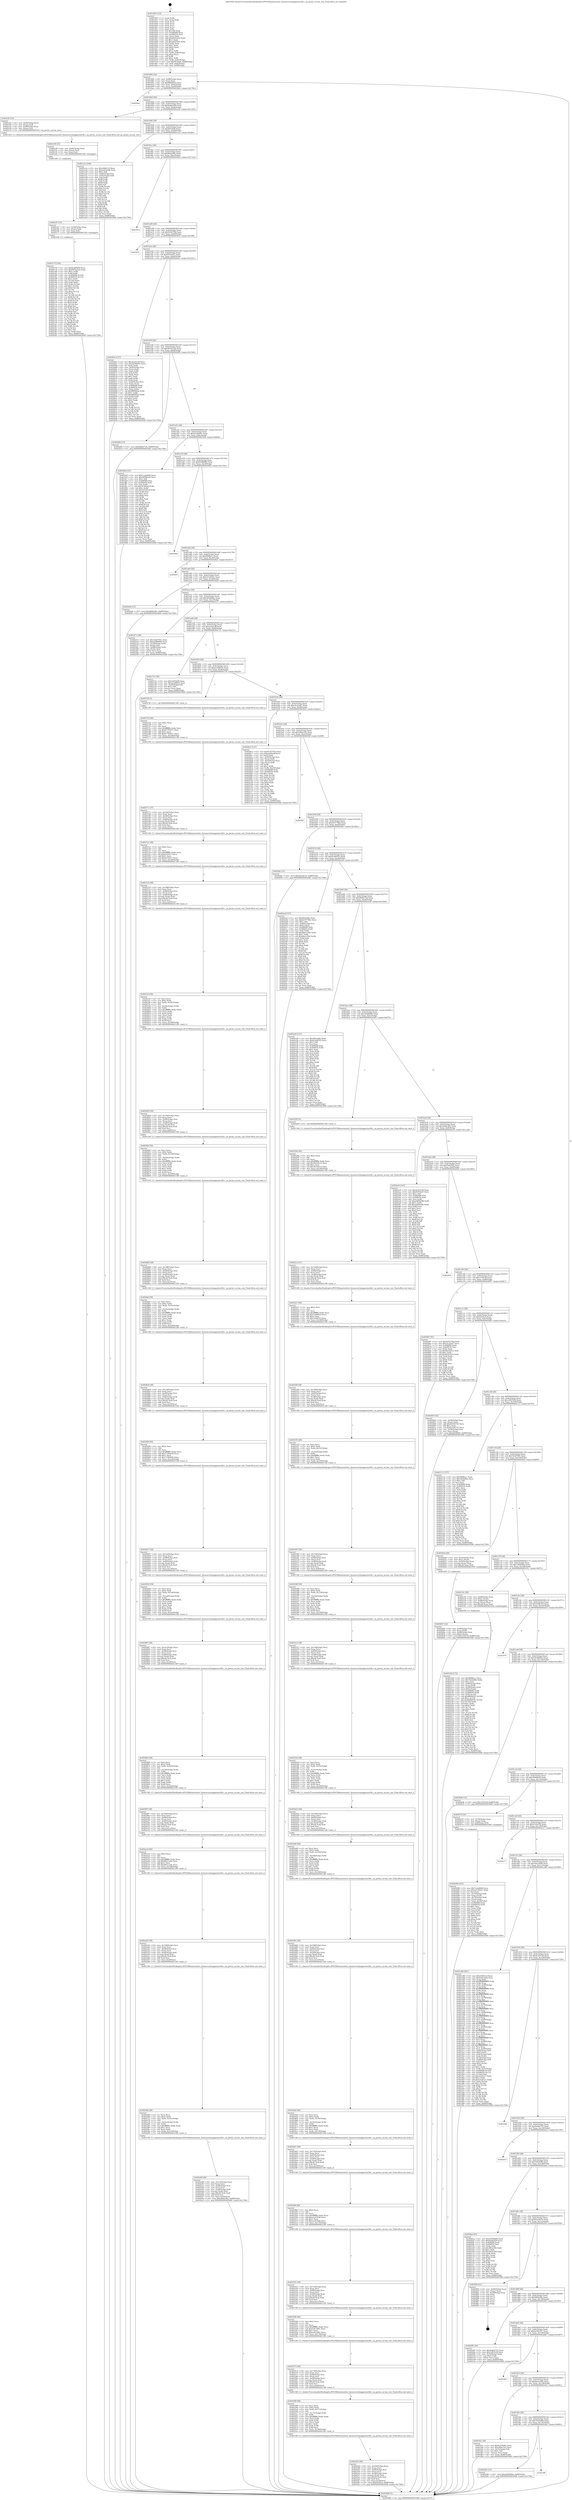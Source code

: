 digraph "0x401920" {
  label = "0x401920 (/mnt/c/Users/mathe/Desktop/tcc/POCII/binaries/extr_linuxsecurityapparmorlib.c_aa_perms_accum_raw_Final-ollvm.out::main(0))"
  labelloc = "t"
  node[shape=record]

  Entry [label="",width=0.3,height=0.3,shape=circle,fillcolor=black,style=filled]
  "0x401994" [label="{
     0x401994 [32]\l
     | [instrs]\l
     &nbsp;&nbsp;0x401994 \<+6\>: mov -0x88(%rbp),%eax\l
     &nbsp;&nbsp;0x40199a \<+2\>: mov %eax,%ecx\l
     &nbsp;&nbsp;0x40199c \<+6\>: sub $0x886df442,%ecx\l
     &nbsp;&nbsp;0x4019a2 \<+6\>: mov %eax,-0x9c(%rbp)\l
     &nbsp;&nbsp;0x4019a8 \<+6\>: mov %ecx,-0xa0(%rbp)\l
     &nbsp;&nbsp;0x4019ae \<+6\>: je 00000000004030ae \<main+0x178e\>\l
  }"]
  "0x4030ae" [label="{
     0x4030ae\l
  }", style=dashed]
  "0x4019b4" [label="{
     0x4019b4 [28]\l
     | [instrs]\l
     &nbsp;&nbsp;0x4019b4 \<+5\>: jmp 00000000004019b9 \<main+0x99\>\l
     &nbsp;&nbsp;0x4019b9 \<+6\>: mov -0x9c(%rbp),%eax\l
     &nbsp;&nbsp;0x4019bf \<+5\>: sub $0x8eb8e404,%eax\l
     &nbsp;&nbsp;0x4019c4 \<+6\>: mov %eax,-0xa4(%rbp)\l
     &nbsp;&nbsp;0x4019ca \<+6\>: je 0000000000402c45 \<main+0x1325\>\l
  }"]
  Exit [label="",width=0.3,height=0.3,shape=circle,fillcolor=black,style=filled,peripheries=2]
  "0x402c45" [label="{
     0x402c45 [19]\l
     | [instrs]\l
     &nbsp;&nbsp;0x402c45 \<+4\>: mov -0x60(%rbp),%rax\l
     &nbsp;&nbsp;0x402c49 \<+3\>: mov (%rax),%rdi\l
     &nbsp;&nbsp;0x402c4c \<+4\>: mov -0x48(%rbp),%rax\l
     &nbsp;&nbsp;0x402c50 \<+3\>: mov (%rax),%rsi\l
     &nbsp;&nbsp;0x402c53 \<+5\>: call 0000000000401410 \<aa_perms_accum_raw\>\l
     | [calls]\l
     &nbsp;&nbsp;0x401410 \{1\} (/mnt/c/Users/mathe/Desktop/tcc/POCII/binaries/extr_linuxsecurityapparmorlib.c_aa_perms_accum_raw_Final-ollvm.out::aa_perms_accum_raw)\l
  }"]
  "0x4019d0" [label="{
     0x4019d0 [28]\l
     | [instrs]\l
     &nbsp;&nbsp;0x4019d0 \<+5\>: jmp 00000000004019d5 \<main+0xb5\>\l
     &nbsp;&nbsp;0x4019d5 \<+6\>: mov -0x9c(%rbp),%eax\l
     &nbsp;&nbsp;0x4019db \<+5\>: sub $0x8f1efaf0,%eax\l
     &nbsp;&nbsp;0x4019e0 \<+6\>: mov %eax,-0xa8(%rbp)\l
     &nbsp;&nbsp;0x4019e6 \<+6\>: je 0000000000401e1e \<main+0x4fe\>\l
  }"]
  "0x402c76" [label="{
     0x402c76 [144]\l
     | [instrs]\l
     &nbsp;&nbsp;0x402c76 \<+5\>: mov $0x9c998d80,%ecx\l
     &nbsp;&nbsp;0x402c7b \<+5\>: mov $0x997ba3e6,%edx\l
     &nbsp;&nbsp;0x402c80 \<+3\>: mov $0x1,%r8b\l
     &nbsp;&nbsp;0x402c83 \<+3\>: xor %r9d,%r9d\l
     &nbsp;&nbsp;0x402c86 \<+8\>: mov 0x406068,%r10d\l
     &nbsp;&nbsp;0x402c8e \<+8\>: mov 0x406054,%r11d\l
     &nbsp;&nbsp;0x402c96 \<+4\>: sub $0x1,%r9d\l
     &nbsp;&nbsp;0x402c9a \<+3\>: mov %r10d,%ebx\l
     &nbsp;&nbsp;0x402c9d \<+3\>: add %r9d,%ebx\l
     &nbsp;&nbsp;0x402ca0 \<+4\>: imul %ebx,%r10d\l
     &nbsp;&nbsp;0x402ca4 \<+4\>: and $0x1,%r10d\l
     &nbsp;&nbsp;0x402ca8 \<+4\>: cmp $0x0,%r10d\l
     &nbsp;&nbsp;0x402cac \<+4\>: sete %r14b\l
     &nbsp;&nbsp;0x402cb0 \<+4\>: cmp $0xa,%r11d\l
     &nbsp;&nbsp;0x402cb4 \<+4\>: setl %r15b\l
     &nbsp;&nbsp;0x402cb8 \<+3\>: mov %r14b,%r12b\l
     &nbsp;&nbsp;0x402cbb \<+4\>: xor $0xff,%r12b\l
     &nbsp;&nbsp;0x402cbf \<+3\>: mov %r15b,%r13b\l
     &nbsp;&nbsp;0x402cc2 \<+4\>: xor $0xff,%r13b\l
     &nbsp;&nbsp;0x402cc6 \<+4\>: xor $0x0,%r8b\l
     &nbsp;&nbsp;0x402cca \<+3\>: mov %r12b,%al\l
     &nbsp;&nbsp;0x402ccd \<+2\>: and $0x0,%al\l
     &nbsp;&nbsp;0x402ccf \<+3\>: and %r8b,%r14b\l
     &nbsp;&nbsp;0x402cd2 \<+3\>: mov %r13b,%sil\l
     &nbsp;&nbsp;0x402cd5 \<+4\>: and $0x0,%sil\l
     &nbsp;&nbsp;0x402cd9 \<+3\>: and %r8b,%r15b\l
     &nbsp;&nbsp;0x402cdc \<+3\>: or %r14b,%al\l
     &nbsp;&nbsp;0x402cdf \<+3\>: or %r15b,%sil\l
     &nbsp;&nbsp;0x402ce2 \<+3\>: xor %sil,%al\l
     &nbsp;&nbsp;0x402ce5 \<+3\>: or %r13b,%r12b\l
     &nbsp;&nbsp;0x402ce8 \<+4\>: xor $0xff,%r12b\l
     &nbsp;&nbsp;0x402cec \<+4\>: or $0x0,%r8b\l
     &nbsp;&nbsp;0x402cf0 \<+3\>: and %r8b,%r12b\l
     &nbsp;&nbsp;0x402cf3 \<+3\>: or %r12b,%al\l
     &nbsp;&nbsp;0x402cf6 \<+2\>: test $0x1,%al\l
     &nbsp;&nbsp;0x402cf8 \<+3\>: cmovne %edx,%ecx\l
     &nbsp;&nbsp;0x402cfb \<+6\>: mov %ecx,-0x88(%rbp)\l
     &nbsp;&nbsp;0x402d01 \<+5\>: jmp 00000000004030d6 \<main+0x17b6\>\l
  }"]
  "0x401e1e" [label="{
     0x401e1e [106]\l
     | [instrs]\l
     &nbsp;&nbsp;0x401e1e \<+5\>: mov $0x24d8c5cf,%eax\l
     &nbsp;&nbsp;0x401e23 \<+5\>: mov $0x4a4c4e09,%ecx\l
     &nbsp;&nbsp;0x401e28 \<+2\>: mov $0x1,%dl\l
     &nbsp;&nbsp;0x401e2a \<+7\>: mov -0x82(%rbp),%sil\l
     &nbsp;&nbsp;0x401e31 \<+7\>: mov -0x81(%rbp),%dil\l
     &nbsp;&nbsp;0x401e38 \<+3\>: mov %sil,%r8b\l
     &nbsp;&nbsp;0x401e3b \<+4\>: xor $0xff,%r8b\l
     &nbsp;&nbsp;0x401e3f \<+3\>: mov %dil,%r9b\l
     &nbsp;&nbsp;0x401e42 \<+4\>: xor $0xff,%r9b\l
     &nbsp;&nbsp;0x401e46 \<+3\>: xor $0x0,%dl\l
     &nbsp;&nbsp;0x401e49 \<+3\>: mov %r8b,%r10b\l
     &nbsp;&nbsp;0x401e4c \<+4\>: and $0x0,%r10b\l
     &nbsp;&nbsp;0x401e50 \<+3\>: and %dl,%sil\l
     &nbsp;&nbsp;0x401e53 \<+3\>: mov %r9b,%r11b\l
     &nbsp;&nbsp;0x401e56 \<+4\>: and $0x0,%r11b\l
     &nbsp;&nbsp;0x401e5a \<+3\>: and %dl,%dil\l
     &nbsp;&nbsp;0x401e5d \<+3\>: or %sil,%r10b\l
     &nbsp;&nbsp;0x401e60 \<+3\>: or %dil,%r11b\l
     &nbsp;&nbsp;0x401e63 \<+3\>: xor %r11b,%r10b\l
     &nbsp;&nbsp;0x401e66 \<+3\>: or %r9b,%r8b\l
     &nbsp;&nbsp;0x401e69 \<+4\>: xor $0xff,%r8b\l
     &nbsp;&nbsp;0x401e6d \<+3\>: or $0x0,%dl\l
     &nbsp;&nbsp;0x401e70 \<+3\>: and %dl,%r8b\l
     &nbsp;&nbsp;0x401e73 \<+3\>: or %r8b,%r10b\l
     &nbsp;&nbsp;0x401e76 \<+4\>: test $0x1,%r10b\l
     &nbsp;&nbsp;0x401e7a \<+3\>: cmovne %ecx,%eax\l
     &nbsp;&nbsp;0x401e7d \<+6\>: mov %eax,-0x88(%rbp)\l
     &nbsp;&nbsp;0x401e83 \<+5\>: jmp 00000000004030d6 \<main+0x17b6\>\l
  }"]
  "0x4019ec" [label="{
     0x4019ec [28]\l
     | [instrs]\l
     &nbsp;&nbsp;0x4019ec \<+5\>: jmp 00000000004019f1 \<main+0xd1\>\l
     &nbsp;&nbsp;0x4019f1 \<+6\>: mov -0x9c(%rbp),%eax\l
     &nbsp;&nbsp;0x4019f7 \<+5\>: sub $0x8f42a68e,%eax\l
     &nbsp;&nbsp;0x4019fc \<+6\>: mov %eax,-0xac(%rbp)\l
     &nbsp;&nbsp;0x401a02 \<+6\>: je 00000000004030c2 \<main+0x17a2\>\l
  }"]
  "0x4030d6" [label="{
     0x4030d6 [5]\l
     | [instrs]\l
     &nbsp;&nbsp;0x4030d6 \<+5\>: jmp 0000000000401994 \<main+0x74\>\l
  }"]
  "0x401920" [label="{
     0x401920 [116]\l
     | [instrs]\l
     &nbsp;&nbsp;0x401920 \<+1\>: push %rbp\l
     &nbsp;&nbsp;0x401921 \<+3\>: mov %rsp,%rbp\l
     &nbsp;&nbsp;0x401924 \<+2\>: push %r15\l
     &nbsp;&nbsp;0x401926 \<+2\>: push %r14\l
     &nbsp;&nbsp;0x401928 \<+2\>: push %r13\l
     &nbsp;&nbsp;0x40192a \<+2\>: push %r12\l
     &nbsp;&nbsp;0x40192c \<+1\>: push %rbx\l
     &nbsp;&nbsp;0x40192d \<+7\>: sub $0x1b8,%rsp\l
     &nbsp;&nbsp;0x401934 \<+7\>: mov 0x406068,%eax\l
     &nbsp;&nbsp;0x40193b \<+7\>: mov 0x406054,%ecx\l
     &nbsp;&nbsp;0x401942 \<+2\>: mov %eax,%edx\l
     &nbsp;&nbsp;0x401944 \<+6\>: add $0xaf243220,%edx\l
     &nbsp;&nbsp;0x40194a \<+3\>: sub $0x1,%edx\l
     &nbsp;&nbsp;0x40194d \<+6\>: sub $0xaf243220,%edx\l
     &nbsp;&nbsp;0x401953 \<+3\>: imul %edx,%eax\l
     &nbsp;&nbsp;0x401956 \<+3\>: and $0x1,%eax\l
     &nbsp;&nbsp;0x401959 \<+3\>: cmp $0x0,%eax\l
     &nbsp;&nbsp;0x40195c \<+4\>: sete %r8b\l
     &nbsp;&nbsp;0x401960 \<+4\>: and $0x1,%r8b\l
     &nbsp;&nbsp;0x401964 \<+7\>: mov %r8b,-0x82(%rbp)\l
     &nbsp;&nbsp;0x40196b \<+3\>: cmp $0xa,%ecx\l
     &nbsp;&nbsp;0x40196e \<+4\>: setl %r8b\l
     &nbsp;&nbsp;0x401972 \<+4\>: and $0x1,%r8b\l
     &nbsp;&nbsp;0x401976 \<+7\>: mov %r8b,-0x81(%rbp)\l
     &nbsp;&nbsp;0x40197d \<+10\>: movl $0x8f1efaf0,-0x88(%rbp)\l
     &nbsp;&nbsp;0x401987 \<+6\>: mov %edi,-0x8c(%rbp)\l
     &nbsp;&nbsp;0x40198d \<+7\>: mov %rsi,-0x98(%rbp)\l
  }"]
  "0x402c67" [label="{
     0x402c67 [15]\l
     | [instrs]\l
     &nbsp;&nbsp;0x402c67 \<+4\>: mov -0x48(%rbp),%rax\l
     &nbsp;&nbsp;0x402c6b \<+3\>: mov (%rax),%rax\l
     &nbsp;&nbsp;0x402c6e \<+3\>: mov %rax,%rdi\l
     &nbsp;&nbsp;0x402c71 \<+5\>: call 0000000000401030 \<free@plt\>\l
     | [calls]\l
     &nbsp;&nbsp;0x401030 \{1\} (unknown)\l
  }"]
  "0x4030c2" [label="{
     0x4030c2\l
  }", style=dashed]
  "0x401a08" [label="{
     0x401a08 [28]\l
     | [instrs]\l
     &nbsp;&nbsp;0x401a08 \<+5\>: jmp 0000000000401a0d \<main+0xed\>\l
     &nbsp;&nbsp;0x401a0d \<+6\>: mov -0x9c(%rbp),%eax\l
     &nbsp;&nbsp;0x401a13 \<+5\>: sub $0x91f2376d,%eax\l
     &nbsp;&nbsp;0x401a18 \<+6\>: mov %eax,-0xb0(%rbp)\l
     &nbsp;&nbsp;0x401a1e \<+6\>: je 000000000040301f \<main+0x16ff\>\l
  }"]
  "0x402c58" [label="{
     0x402c58 [15]\l
     | [instrs]\l
     &nbsp;&nbsp;0x402c58 \<+4\>: mov -0x60(%rbp),%rax\l
     &nbsp;&nbsp;0x402c5c \<+3\>: mov (%rax),%rax\l
     &nbsp;&nbsp;0x402c5f \<+3\>: mov %rax,%rdi\l
     &nbsp;&nbsp;0x402c62 \<+5\>: call 0000000000401030 \<free@plt\>\l
     | [calls]\l
     &nbsp;&nbsp;0x401030 \{1\} (unknown)\l
  }"]
  "0x40301f" [label="{
     0x40301f\l
  }", style=dashed]
  "0x401a24" [label="{
     0x401a24 [28]\l
     | [instrs]\l
     &nbsp;&nbsp;0x401a24 \<+5\>: jmp 0000000000401a29 \<main+0x109\>\l
     &nbsp;&nbsp;0x401a29 \<+6\>: mov -0x9c(%rbp),%eax\l
     &nbsp;&nbsp;0x401a2f \<+5\>: sub $0x95f19ed7,%eax\l
     &nbsp;&nbsp;0x401a34 \<+6\>: mov %eax,-0xb4(%rbp)\l
     &nbsp;&nbsp;0x401a3a \<+6\>: je 0000000000402b5c \<main+0x123c\>\l
  }"]
  "0x402a99" [label="{
     0x402a99 [48]\l
     | [instrs]\l
     &nbsp;&nbsp;0x402a99 \<+6\>: mov -0x1c0(%rbp),%ecx\l
     &nbsp;&nbsp;0x402a9f \<+3\>: imul %eax,%ecx\l
     &nbsp;&nbsp;0x402aa2 \<+4\>: mov -0x48(%rbp),%rsi\l
     &nbsp;&nbsp;0x402aa6 \<+3\>: mov (%rsi),%rsi\l
     &nbsp;&nbsp;0x402aa9 \<+4\>: mov -0x40(%rbp),%rdi\l
     &nbsp;&nbsp;0x402aad \<+3\>: movslq (%rdi),%rdi\l
     &nbsp;&nbsp;0x402ab0 \<+4\>: imul $0x28,%rdi,%rdi\l
     &nbsp;&nbsp;0x402ab4 \<+3\>: add %rdi,%rsi\l
     &nbsp;&nbsp;0x402ab7 \<+3\>: mov %ecx,0x24(%rsi)\l
     &nbsp;&nbsp;0x402aba \<+10\>: movl $0xe4b0c562,-0x88(%rbp)\l
     &nbsp;&nbsp;0x402ac4 \<+5\>: jmp 00000000004030d6 \<main+0x17b6\>\l
  }"]
  "0x402b5c" [label="{
     0x402b5c [127]\l
     | [instrs]\l
     &nbsp;&nbsp;0x402b5c \<+5\>: mov $0x4cef3128,%eax\l
     &nbsp;&nbsp;0x402b61 \<+5\>: mov $0x3b366933,%ecx\l
     &nbsp;&nbsp;0x402b66 \<+2\>: xor %edx,%edx\l
     &nbsp;&nbsp;0x402b68 \<+4\>: mov -0x40(%rbp),%rsi\l
     &nbsp;&nbsp;0x402b6c \<+2\>: mov (%rsi),%edi\l
     &nbsp;&nbsp;0x402b6e \<+3\>: mov %edx,%r8d\l
     &nbsp;&nbsp;0x402b71 \<+3\>: sub %edi,%r8d\l
     &nbsp;&nbsp;0x402b74 \<+2\>: mov %edx,%edi\l
     &nbsp;&nbsp;0x402b76 \<+3\>: sub $0x1,%edi\l
     &nbsp;&nbsp;0x402b79 \<+3\>: add %edi,%r8d\l
     &nbsp;&nbsp;0x402b7c \<+3\>: sub %r8d,%edx\l
     &nbsp;&nbsp;0x402b7f \<+4\>: mov -0x40(%rbp),%rsi\l
     &nbsp;&nbsp;0x402b83 \<+2\>: mov %edx,(%rsi)\l
     &nbsp;&nbsp;0x402b85 \<+7\>: mov 0x406068,%edx\l
     &nbsp;&nbsp;0x402b8c \<+7\>: mov 0x406054,%edi\l
     &nbsp;&nbsp;0x402b93 \<+3\>: mov %edx,%r8d\l
     &nbsp;&nbsp;0x402b96 \<+7\>: sub $0x8f00f2bd,%r8d\l
     &nbsp;&nbsp;0x402b9d \<+4\>: sub $0x1,%r8d\l
     &nbsp;&nbsp;0x402ba1 \<+7\>: add $0x8f00f2bd,%r8d\l
     &nbsp;&nbsp;0x402ba8 \<+4\>: imul %r8d,%edx\l
     &nbsp;&nbsp;0x402bac \<+3\>: and $0x1,%edx\l
     &nbsp;&nbsp;0x402baf \<+3\>: cmp $0x0,%edx\l
     &nbsp;&nbsp;0x402bb2 \<+4\>: sete %r9b\l
     &nbsp;&nbsp;0x402bb6 \<+3\>: cmp $0xa,%edi\l
     &nbsp;&nbsp;0x402bb9 \<+4\>: setl %r10b\l
     &nbsp;&nbsp;0x402bbd \<+3\>: mov %r9b,%r11b\l
     &nbsp;&nbsp;0x402bc0 \<+3\>: and %r10b,%r11b\l
     &nbsp;&nbsp;0x402bc3 \<+3\>: xor %r10b,%r9b\l
     &nbsp;&nbsp;0x402bc6 \<+3\>: or %r9b,%r11b\l
     &nbsp;&nbsp;0x402bc9 \<+4\>: test $0x1,%r11b\l
     &nbsp;&nbsp;0x402bcd \<+3\>: cmovne %ecx,%eax\l
     &nbsp;&nbsp;0x402bd0 \<+6\>: mov %eax,-0x88(%rbp)\l
     &nbsp;&nbsp;0x402bd6 \<+5\>: jmp 00000000004030d6 \<main+0x17b6\>\l
  }"]
  "0x401a40" [label="{
     0x401a40 [28]\l
     | [instrs]\l
     &nbsp;&nbsp;0x401a40 \<+5\>: jmp 0000000000401a45 \<main+0x125\>\l
     &nbsp;&nbsp;0x401a45 \<+6\>: mov -0x9c(%rbp),%eax\l
     &nbsp;&nbsp;0x401a4b \<+5\>: sub $0x997ba3e6,%eax\l
     &nbsp;&nbsp;0x401a50 \<+6\>: mov %eax,-0xb8(%rbp)\l
     &nbsp;&nbsp;0x401a56 \<+6\>: je 0000000000402d06 \<main+0x13e6\>\l
  }"]
  "0x402a6b" [label="{
     0x402a6b [46]\l
     | [instrs]\l
     &nbsp;&nbsp;0x402a6b \<+2\>: xor %ecx,%ecx\l
     &nbsp;&nbsp;0x402a6d \<+5\>: mov $0x2,%edx\l
     &nbsp;&nbsp;0x402a72 \<+6\>: mov %edx,-0x1bc(%rbp)\l
     &nbsp;&nbsp;0x402a78 \<+1\>: cltd\l
     &nbsp;&nbsp;0x402a79 \<+7\>: mov -0x1bc(%rbp),%r8d\l
     &nbsp;&nbsp;0x402a80 \<+3\>: idiv %r8d\l
     &nbsp;&nbsp;0x402a83 \<+6\>: imul $0xfffffffe,%edx,%edx\l
     &nbsp;&nbsp;0x402a89 \<+3\>: sub $0x1,%ecx\l
     &nbsp;&nbsp;0x402a8c \<+2\>: sub %ecx,%edx\l
     &nbsp;&nbsp;0x402a8e \<+6\>: mov %edx,-0x1c0(%rbp)\l
     &nbsp;&nbsp;0x402a94 \<+5\>: call 0000000000401160 \<next_i\>\l
     | [calls]\l
     &nbsp;&nbsp;0x401160 \{1\} (/mnt/c/Users/mathe/Desktop/tcc/POCII/binaries/extr_linuxsecurityapparmorlib.c_aa_perms_accum_raw_Final-ollvm.out::next_i)\l
  }"]
  "0x402d06" [label="{
     0x402d06 [15]\l
     | [instrs]\l
     &nbsp;&nbsp;0x402d06 \<+10\>: movl $0xd9d62726,-0x88(%rbp)\l
     &nbsp;&nbsp;0x402d10 \<+5\>: jmp 00000000004030d6 \<main+0x17b6\>\l
  }"]
  "0x401a5c" [label="{
     0x401a5c [28]\l
     | [instrs]\l
     &nbsp;&nbsp;0x401a5c \<+5\>: jmp 0000000000401a61 \<main+0x141\>\l
     &nbsp;&nbsp;0x401a61 \<+6\>: mov -0x9c(%rbp),%eax\l
     &nbsp;&nbsp;0x401a67 \<+5\>: sub $0x9c25b481,%eax\l
     &nbsp;&nbsp;0x401a6c \<+6\>: mov %eax,-0xbc(%rbp)\l
     &nbsp;&nbsp;0x401a72 \<+6\>: je 0000000000401fdd \<main+0x6bd\>\l
  }"]
  "0x402a45" [label="{
     0x402a45 [38]\l
     | [instrs]\l
     &nbsp;&nbsp;0x402a45 \<+6\>: mov -0x1b8(%rbp),%ecx\l
     &nbsp;&nbsp;0x402a4b \<+3\>: imul %eax,%ecx\l
     &nbsp;&nbsp;0x402a4e \<+4\>: mov -0x48(%rbp),%rsi\l
     &nbsp;&nbsp;0x402a52 \<+3\>: mov (%rsi),%rsi\l
     &nbsp;&nbsp;0x402a55 \<+4\>: mov -0x40(%rbp),%rdi\l
     &nbsp;&nbsp;0x402a59 \<+3\>: movslq (%rdi),%rdi\l
     &nbsp;&nbsp;0x402a5c \<+4\>: imul $0x28,%rdi,%rdi\l
     &nbsp;&nbsp;0x402a60 \<+3\>: add %rdi,%rsi\l
     &nbsp;&nbsp;0x402a63 \<+3\>: mov %ecx,0x20(%rsi)\l
     &nbsp;&nbsp;0x402a66 \<+5\>: call 0000000000401160 \<next_i\>\l
     | [calls]\l
     &nbsp;&nbsp;0x401160 \{1\} (/mnt/c/Users/mathe/Desktop/tcc/POCII/binaries/extr_linuxsecurityapparmorlib.c_aa_perms_accum_raw_Final-ollvm.out::next_i)\l
  }"]
  "0x401fdd" [label="{
     0x401fdd [147]\l
     | [instrs]\l
     &nbsp;&nbsp;0x401fdd \<+5\>: mov $0x7ce4d099,%eax\l
     &nbsp;&nbsp;0x401fe2 \<+5\>: mov $0x3b909ee0,%ecx\l
     &nbsp;&nbsp;0x401fe7 \<+2\>: mov $0x1,%dl\l
     &nbsp;&nbsp;0x401fe9 \<+7\>: mov 0x406068,%esi\l
     &nbsp;&nbsp;0x401ff0 \<+7\>: mov 0x406054,%edi\l
     &nbsp;&nbsp;0x401ff7 \<+3\>: mov %esi,%r8d\l
     &nbsp;&nbsp;0x401ffa \<+7\>: sub $0x55769cef,%r8d\l
     &nbsp;&nbsp;0x402001 \<+4\>: sub $0x1,%r8d\l
     &nbsp;&nbsp;0x402005 \<+7\>: add $0x55769cef,%r8d\l
     &nbsp;&nbsp;0x40200c \<+4\>: imul %r8d,%esi\l
     &nbsp;&nbsp;0x402010 \<+3\>: and $0x1,%esi\l
     &nbsp;&nbsp;0x402013 \<+3\>: cmp $0x0,%esi\l
     &nbsp;&nbsp;0x402016 \<+4\>: sete %r9b\l
     &nbsp;&nbsp;0x40201a \<+3\>: cmp $0xa,%edi\l
     &nbsp;&nbsp;0x40201d \<+4\>: setl %r10b\l
     &nbsp;&nbsp;0x402021 \<+3\>: mov %r9b,%r11b\l
     &nbsp;&nbsp;0x402024 \<+4\>: xor $0xff,%r11b\l
     &nbsp;&nbsp;0x402028 \<+3\>: mov %r10b,%bl\l
     &nbsp;&nbsp;0x40202b \<+3\>: xor $0xff,%bl\l
     &nbsp;&nbsp;0x40202e \<+3\>: xor $0x0,%dl\l
     &nbsp;&nbsp;0x402031 \<+3\>: mov %r11b,%r14b\l
     &nbsp;&nbsp;0x402034 \<+4\>: and $0x0,%r14b\l
     &nbsp;&nbsp;0x402038 \<+3\>: and %dl,%r9b\l
     &nbsp;&nbsp;0x40203b \<+3\>: mov %bl,%r15b\l
     &nbsp;&nbsp;0x40203e \<+4\>: and $0x0,%r15b\l
     &nbsp;&nbsp;0x402042 \<+3\>: and %dl,%r10b\l
     &nbsp;&nbsp;0x402045 \<+3\>: or %r9b,%r14b\l
     &nbsp;&nbsp;0x402048 \<+3\>: or %r10b,%r15b\l
     &nbsp;&nbsp;0x40204b \<+3\>: xor %r15b,%r14b\l
     &nbsp;&nbsp;0x40204e \<+3\>: or %bl,%r11b\l
     &nbsp;&nbsp;0x402051 \<+4\>: xor $0xff,%r11b\l
     &nbsp;&nbsp;0x402055 \<+3\>: or $0x0,%dl\l
     &nbsp;&nbsp;0x402058 \<+3\>: and %dl,%r11b\l
     &nbsp;&nbsp;0x40205b \<+3\>: or %r11b,%r14b\l
     &nbsp;&nbsp;0x40205e \<+4\>: test $0x1,%r14b\l
     &nbsp;&nbsp;0x402062 \<+3\>: cmovne %ecx,%eax\l
     &nbsp;&nbsp;0x402065 \<+6\>: mov %eax,-0x88(%rbp)\l
     &nbsp;&nbsp;0x40206b \<+5\>: jmp 00000000004030d6 \<main+0x17b6\>\l
  }"]
  "0x401a78" [label="{
     0x401a78 [28]\l
     | [instrs]\l
     &nbsp;&nbsp;0x401a78 \<+5\>: jmp 0000000000401a7d \<main+0x15d\>\l
     &nbsp;&nbsp;0x401a7d \<+6\>: mov -0x9c(%rbp),%eax\l
     &nbsp;&nbsp;0x401a83 \<+5\>: sub $0x9c998d80,%eax\l
     &nbsp;&nbsp;0x401a88 \<+6\>: mov %eax,-0xc0(%rbp)\l
     &nbsp;&nbsp;0x401a8e \<+6\>: je 000000000040306e \<main+0x174e\>\l
  }"]
  "0x402a1d" [label="{
     0x402a1d [40]\l
     | [instrs]\l
     &nbsp;&nbsp;0x402a1d \<+5\>: mov $0x2,%ecx\l
     &nbsp;&nbsp;0x402a22 \<+1\>: cltd\l
     &nbsp;&nbsp;0x402a23 \<+2\>: idiv %ecx\l
     &nbsp;&nbsp;0x402a25 \<+6\>: imul $0xfffffffe,%edx,%ecx\l
     &nbsp;&nbsp;0x402a2b \<+6\>: sub $0x99311a9c,%ecx\l
     &nbsp;&nbsp;0x402a31 \<+3\>: add $0x1,%ecx\l
     &nbsp;&nbsp;0x402a34 \<+6\>: add $0x99311a9c,%ecx\l
     &nbsp;&nbsp;0x402a3a \<+6\>: mov %ecx,-0x1b8(%rbp)\l
     &nbsp;&nbsp;0x402a40 \<+5\>: call 0000000000401160 \<next_i\>\l
     | [calls]\l
     &nbsp;&nbsp;0x401160 \{1\} (/mnt/c/Users/mathe/Desktop/tcc/POCII/binaries/extr_linuxsecurityapparmorlib.c_aa_perms_accum_raw_Final-ollvm.out::next_i)\l
  }"]
  "0x40306e" [label="{
     0x40306e\l
  }", style=dashed]
  "0x401a94" [label="{
     0x401a94 [28]\l
     | [instrs]\l
     &nbsp;&nbsp;0x401a94 \<+5\>: jmp 0000000000401a99 \<main+0x179\>\l
     &nbsp;&nbsp;0x401a99 \<+6\>: mov -0x9c(%rbp),%eax\l
     &nbsp;&nbsp;0x401a9f \<+5\>: sub $0x9f0f9a1c,%eax\l
     &nbsp;&nbsp;0x401aa4 \<+6\>: mov %eax,-0xc4(%rbp)\l
     &nbsp;&nbsp;0x401aaa \<+6\>: je 0000000000402fe5 \<main+0x16c5\>\l
  }"]
  "0x4029f7" [label="{
     0x4029f7 [38]\l
     | [instrs]\l
     &nbsp;&nbsp;0x4029f7 \<+6\>: mov -0x1b4(%rbp),%ecx\l
     &nbsp;&nbsp;0x4029fd \<+3\>: imul %eax,%ecx\l
     &nbsp;&nbsp;0x402a00 \<+4\>: mov -0x48(%rbp),%rsi\l
     &nbsp;&nbsp;0x402a04 \<+3\>: mov (%rsi),%rsi\l
     &nbsp;&nbsp;0x402a07 \<+4\>: mov -0x40(%rbp),%rdi\l
     &nbsp;&nbsp;0x402a0b \<+3\>: movslq (%rdi),%rdi\l
     &nbsp;&nbsp;0x402a0e \<+4\>: imul $0x28,%rdi,%rdi\l
     &nbsp;&nbsp;0x402a12 \<+3\>: add %rdi,%rsi\l
     &nbsp;&nbsp;0x402a15 \<+3\>: mov %ecx,0x1c(%rsi)\l
     &nbsp;&nbsp;0x402a18 \<+5\>: call 0000000000401160 \<next_i\>\l
     | [calls]\l
     &nbsp;&nbsp;0x401160 \{1\} (/mnt/c/Users/mathe/Desktop/tcc/POCII/binaries/extr_linuxsecurityapparmorlib.c_aa_perms_accum_raw_Final-ollvm.out::next_i)\l
  }"]
  "0x402fe5" [label="{
     0x402fe5\l
  }", style=dashed]
  "0x401ab0" [label="{
     0x401ab0 [28]\l
     | [instrs]\l
     &nbsp;&nbsp;0x401ab0 \<+5\>: jmp 0000000000401ab5 \<main+0x195\>\l
     &nbsp;&nbsp;0x401ab5 \<+6\>: mov -0x9c(%rbp),%eax\l
     &nbsp;&nbsp;0x401abb \<+5\>: sub $0xa5144021,%eax\l
     &nbsp;&nbsp;0x401ac0 \<+6\>: mov %eax,-0xc8(%rbp)\l
     &nbsp;&nbsp;0x401ac6 \<+6\>: je 00000000004020e6 \<main+0x7c6\>\l
  }"]
  "0x4029bd" [label="{
     0x4029bd [58]\l
     | [instrs]\l
     &nbsp;&nbsp;0x4029bd \<+2\>: xor %ecx,%ecx\l
     &nbsp;&nbsp;0x4029bf \<+5\>: mov $0x2,%edx\l
     &nbsp;&nbsp;0x4029c4 \<+6\>: mov %edx,-0x1b0(%rbp)\l
     &nbsp;&nbsp;0x4029ca \<+1\>: cltd\l
     &nbsp;&nbsp;0x4029cb \<+7\>: mov -0x1b0(%rbp),%r8d\l
     &nbsp;&nbsp;0x4029d2 \<+3\>: idiv %r8d\l
     &nbsp;&nbsp;0x4029d5 \<+6\>: imul $0xfffffffe,%edx,%edx\l
     &nbsp;&nbsp;0x4029db \<+3\>: mov %ecx,%r9d\l
     &nbsp;&nbsp;0x4029de \<+3\>: sub %edx,%r9d\l
     &nbsp;&nbsp;0x4029e1 \<+2\>: mov %ecx,%edx\l
     &nbsp;&nbsp;0x4029e3 \<+3\>: sub $0x1,%edx\l
     &nbsp;&nbsp;0x4029e6 \<+3\>: add %edx,%r9d\l
     &nbsp;&nbsp;0x4029e9 \<+3\>: sub %r9d,%ecx\l
     &nbsp;&nbsp;0x4029ec \<+6\>: mov %ecx,-0x1b4(%rbp)\l
     &nbsp;&nbsp;0x4029f2 \<+5\>: call 0000000000401160 \<next_i\>\l
     | [calls]\l
     &nbsp;&nbsp;0x401160 \{1\} (/mnt/c/Users/mathe/Desktop/tcc/POCII/binaries/extr_linuxsecurityapparmorlib.c_aa_perms_accum_raw_Final-ollvm.out::next_i)\l
  }"]
  "0x4020e6" [label="{
     0x4020e6 [15]\l
     | [instrs]\l
     &nbsp;&nbsp;0x4020e6 \<+10\>: movl $0x666fa56c,-0x88(%rbp)\l
     &nbsp;&nbsp;0x4020f0 \<+5\>: jmp 00000000004030d6 \<main+0x17b6\>\l
  }"]
  "0x401acc" [label="{
     0x401acc [28]\l
     | [instrs]\l
     &nbsp;&nbsp;0x401acc \<+5\>: jmp 0000000000401ad1 \<main+0x1b1\>\l
     &nbsp;&nbsp;0x401ad1 \<+6\>: mov -0x9c(%rbp),%eax\l
     &nbsp;&nbsp;0x401ad7 \<+5\>: sub $0xa82066be,%eax\l
     &nbsp;&nbsp;0x401adc \<+6\>: mov %eax,-0xcc(%rbp)\l
     &nbsp;&nbsp;0x401ae2 \<+6\>: je 0000000000402271 \<main+0x951\>\l
  }"]
  "0x402997" [label="{
     0x402997 [38]\l
     | [instrs]\l
     &nbsp;&nbsp;0x402997 \<+6\>: mov -0x1ac(%rbp),%ecx\l
     &nbsp;&nbsp;0x40299d \<+3\>: imul %eax,%ecx\l
     &nbsp;&nbsp;0x4029a0 \<+4\>: mov -0x48(%rbp),%rsi\l
     &nbsp;&nbsp;0x4029a4 \<+3\>: mov (%rsi),%rsi\l
     &nbsp;&nbsp;0x4029a7 \<+4\>: mov -0x40(%rbp),%rdi\l
     &nbsp;&nbsp;0x4029ab \<+3\>: movslq (%rdi),%rdi\l
     &nbsp;&nbsp;0x4029ae \<+4\>: imul $0x28,%rdi,%rdi\l
     &nbsp;&nbsp;0x4029b2 \<+3\>: add %rdi,%rsi\l
     &nbsp;&nbsp;0x4029b5 \<+3\>: mov %ecx,0x18(%rsi)\l
     &nbsp;&nbsp;0x4029b8 \<+5\>: call 0000000000401160 \<next_i\>\l
     | [calls]\l
     &nbsp;&nbsp;0x401160 \{1\} (/mnt/c/Users/mathe/Desktop/tcc/POCII/binaries/extr_linuxsecurityapparmorlib.c_aa_perms_accum_raw_Final-ollvm.out::next_i)\l
  }"]
  "0x402271" [label="{
     0x402271 [36]\l
     | [instrs]\l
     &nbsp;&nbsp;0x402271 \<+5\>: mov $0x18e87941,%eax\l
     &nbsp;&nbsp;0x402276 \<+5\>: mov $0xe408b660,%ecx\l
     &nbsp;&nbsp;0x40227b \<+4\>: mov -0x58(%rbp),%rdx\l
     &nbsp;&nbsp;0x40227f \<+2\>: mov (%rdx),%esi\l
     &nbsp;&nbsp;0x402281 \<+4\>: mov -0x68(%rbp),%rdx\l
     &nbsp;&nbsp;0x402285 \<+2\>: cmp (%rdx),%esi\l
     &nbsp;&nbsp;0x402287 \<+3\>: cmovl %ecx,%eax\l
     &nbsp;&nbsp;0x40228a \<+6\>: mov %eax,-0x88(%rbp)\l
     &nbsp;&nbsp;0x402290 \<+5\>: jmp 00000000004030d6 \<main+0x17b6\>\l
  }"]
  "0x401ae8" [label="{
     0x401ae8 [28]\l
     | [instrs]\l
     &nbsp;&nbsp;0x401ae8 \<+5\>: jmp 0000000000401aed \<main+0x1cd\>\l
     &nbsp;&nbsp;0x401aed \<+6\>: mov -0x9c(%rbp),%eax\l
     &nbsp;&nbsp;0x401af3 \<+5\>: sub $0xaa24ac6f,%eax\l
     &nbsp;&nbsp;0x401af8 \<+6\>: mov %eax,-0xd0(%rbp)\l
     &nbsp;&nbsp;0x401afe \<+6\>: je 0000000000402731 \<main+0xe11\>\l
  }"]
  "0x40295d" [label="{
     0x40295d [58]\l
     | [instrs]\l
     &nbsp;&nbsp;0x40295d \<+2\>: xor %ecx,%ecx\l
     &nbsp;&nbsp;0x40295f \<+5\>: mov $0x2,%edx\l
     &nbsp;&nbsp;0x402964 \<+6\>: mov %edx,-0x1a8(%rbp)\l
     &nbsp;&nbsp;0x40296a \<+1\>: cltd\l
     &nbsp;&nbsp;0x40296b \<+7\>: mov -0x1a8(%rbp),%r8d\l
     &nbsp;&nbsp;0x402972 \<+3\>: idiv %r8d\l
     &nbsp;&nbsp;0x402975 \<+6\>: imul $0xfffffffe,%edx,%edx\l
     &nbsp;&nbsp;0x40297b \<+3\>: mov %ecx,%r9d\l
     &nbsp;&nbsp;0x40297e \<+3\>: sub %edx,%r9d\l
     &nbsp;&nbsp;0x402981 \<+2\>: mov %ecx,%edx\l
     &nbsp;&nbsp;0x402983 \<+3\>: sub $0x1,%edx\l
     &nbsp;&nbsp;0x402986 \<+3\>: add %edx,%r9d\l
     &nbsp;&nbsp;0x402989 \<+3\>: sub %r9d,%ecx\l
     &nbsp;&nbsp;0x40298c \<+6\>: mov %ecx,-0x1ac(%rbp)\l
     &nbsp;&nbsp;0x402992 \<+5\>: call 0000000000401160 \<next_i\>\l
     | [calls]\l
     &nbsp;&nbsp;0x401160 \{1\} (/mnt/c/Users/mathe/Desktop/tcc/POCII/binaries/extr_linuxsecurityapparmorlib.c_aa_perms_accum_raw_Final-ollvm.out::next_i)\l
  }"]
  "0x402731" [label="{
     0x402731 [30]\l
     | [instrs]\l
     &nbsp;&nbsp;0x402731 \<+5\>: mov $0x5e6542f6,%eax\l
     &nbsp;&nbsp;0x402736 \<+5\>: mov $0xae3d8833,%ecx\l
     &nbsp;&nbsp;0x40273b \<+3\>: mov -0x29(%rbp),%dl\l
     &nbsp;&nbsp;0x40273e \<+3\>: test $0x1,%dl\l
     &nbsp;&nbsp;0x402741 \<+3\>: cmovne %ecx,%eax\l
     &nbsp;&nbsp;0x402744 \<+6\>: mov %eax,-0x88(%rbp)\l
     &nbsp;&nbsp;0x40274a \<+5\>: jmp 00000000004030d6 \<main+0x17b6\>\l
  }"]
  "0x401b04" [label="{
     0x401b04 [28]\l
     | [instrs]\l
     &nbsp;&nbsp;0x401b04 \<+5\>: jmp 0000000000401b09 \<main+0x1e9\>\l
     &nbsp;&nbsp;0x401b09 \<+6\>: mov -0x9c(%rbp),%eax\l
     &nbsp;&nbsp;0x401b0f \<+5\>: sub $0xae3d8833,%eax\l
     &nbsp;&nbsp;0x401b14 \<+6\>: mov %eax,-0xd4(%rbp)\l
     &nbsp;&nbsp;0x401b1a \<+6\>: je 000000000040274f \<main+0xe2f\>\l
  }"]
  "0x402937" [label="{
     0x402937 [38]\l
     | [instrs]\l
     &nbsp;&nbsp;0x402937 \<+6\>: mov -0x1a4(%rbp),%ecx\l
     &nbsp;&nbsp;0x40293d \<+3\>: imul %eax,%ecx\l
     &nbsp;&nbsp;0x402940 \<+4\>: mov -0x48(%rbp),%rsi\l
     &nbsp;&nbsp;0x402944 \<+3\>: mov (%rsi),%rsi\l
     &nbsp;&nbsp;0x402947 \<+4\>: mov -0x40(%rbp),%rdi\l
     &nbsp;&nbsp;0x40294b \<+3\>: movslq (%rdi),%rdi\l
     &nbsp;&nbsp;0x40294e \<+4\>: imul $0x28,%rdi,%rdi\l
     &nbsp;&nbsp;0x402952 \<+3\>: add %rdi,%rsi\l
     &nbsp;&nbsp;0x402955 \<+3\>: mov %ecx,0x14(%rsi)\l
     &nbsp;&nbsp;0x402958 \<+5\>: call 0000000000401160 \<next_i\>\l
     | [calls]\l
     &nbsp;&nbsp;0x401160 \{1\} (/mnt/c/Users/mathe/Desktop/tcc/POCII/binaries/extr_linuxsecurityapparmorlib.c_aa_perms_accum_raw_Final-ollvm.out::next_i)\l
  }"]
  "0x40274f" [label="{
     0x40274f [5]\l
     | [instrs]\l
     &nbsp;&nbsp;0x40274f \<+5\>: call 0000000000401160 \<next_i\>\l
     | [calls]\l
     &nbsp;&nbsp;0x401160 \{1\} (/mnt/c/Users/mathe/Desktop/tcc/POCII/binaries/extr_linuxsecurityapparmorlib.c_aa_perms_accum_raw_Final-ollvm.out::next_i)\l
  }"]
  "0x401b20" [label="{
     0x401b20 [28]\l
     | [instrs]\l
     &nbsp;&nbsp;0x401b20 \<+5\>: jmp 0000000000401b25 \<main+0x205\>\l
     &nbsp;&nbsp;0x401b25 \<+6\>: mov -0x9c(%rbp),%eax\l
     &nbsp;&nbsp;0x401b2b \<+5\>: sub $0xc0c23a07,%eax\l
     &nbsp;&nbsp;0x401b30 \<+6\>: mov %eax,-0xd8(%rbp)\l
     &nbsp;&nbsp;0x401b36 \<+6\>: je 00000000004026c2 \<main+0xda2\>\l
  }"]
  "0x40290f" [label="{
     0x40290f [40]\l
     | [instrs]\l
     &nbsp;&nbsp;0x40290f \<+5\>: mov $0x2,%ecx\l
     &nbsp;&nbsp;0x402914 \<+1\>: cltd\l
     &nbsp;&nbsp;0x402915 \<+2\>: idiv %ecx\l
     &nbsp;&nbsp;0x402917 \<+6\>: imul $0xfffffffe,%edx,%ecx\l
     &nbsp;&nbsp;0x40291d \<+6\>: add $0x7128a636,%ecx\l
     &nbsp;&nbsp;0x402923 \<+3\>: add $0x1,%ecx\l
     &nbsp;&nbsp;0x402926 \<+6\>: sub $0x7128a636,%ecx\l
     &nbsp;&nbsp;0x40292c \<+6\>: mov %ecx,-0x1a4(%rbp)\l
     &nbsp;&nbsp;0x402932 \<+5\>: call 0000000000401160 \<next_i\>\l
     | [calls]\l
     &nbsp;&nbsp;0x401160 \{1\} (/mnt/c/Users/mathe/Desktop/tcc/POCII/binaries/extr_linuxsecurityapparmorlib.c_aa_perms_accum_raw_Final-ollvm.out::next_i)\l
  }"]
  "0x4026c2" [label="{
     0x4026c2 [111]\l
     | [instrs]\l
     &nbsp;&nbsp;0x4026c2 \<+5\>: mov $0x91f2376d,%eax\l
     &nbsp;&nbsp;0x4026c7 \<+5\>: mov $0xaa24ac6f,%ecx\l
     &nbsp;&nbsp;0x4026cc \<+2\>: xor %edx,%edx\l
     &nbsp;&nbsp;0x4026ce \<+4\>: mov -0x40(%rbp),%rsi\l
     &nbsp;&nbsp;0x4026d2 \<+2\>: mov (%rsi),%edi\l
     &nbsp;&nbsp;0x4026d4 \<+4\>: mov -0x50(%rbp),%rsi\l
     &nbsp;&nbsp;0x4026d8 \<+2\>: cmp (%rsi),%edi\l
     &nbsp;&nbsp;0x4026da \<+4\>: setl %r8b\l
     &nbsp;&nbsp;0x4026de \<+4\>: and $0x1,%r8b\l
     &nbsp;&nbsp;0x4026e2 \<+4\>: mov %r8b,-0x29(%rbp)\l
     &nbsp;&nbsp;0x4026e6 \<+7\>: mov 0x406068,%edi\l
     &nbsp;&nbsp;0x4026ed \<+8\>: mov 0x406054,%r9d\l
     &nbsp;&nbsp;0x4026f5 \<+3\>: sub $0x1,%edx\l
     &nbsp;&nbsp;0x4026f8 \<+3\>: mov %edi,%r10d\l
     &nbsp;&nbsp;0x4026fb \<+3\>: add %edx,%r10d\l
     &nbsp;&nbsp;0x4026fe \<+4\>: imul %r10d,%edi\l
     &nbsp;&nbsp;0x402702 \<+3\>: and $0x1,%edi\l
     &nbsp;&nbsp;0x402705 \<+3\>: cmp $0x0,%edi\l
     &nbsp;&nbsp;0x402708 \<+4\>: sete %r8b\l
     &nbsp;&nbsp;0x40270c \<+4\>: cmp $0xa,%r9d\l
     &nbsp;&nbsp;0x402710 \<+4\>: setl %r11b\l
     &nbsp;&nbsp;0x402714 \<+3\>: mov %r8b,%bl\l
     &nbsp;&nbsp;0x402717 \<+3\>: and %r11b,%bl\l
     &nbsp;&nbsp;0x40271a \<+3\>: xor %r11b,%r8b\l
     &nbsp;&nbsp;0x40271d \<+3\>: or %r8b,%bl\l
     &nbsp;&nbsp;0x402720 \<+3\>: test $0x1,%bl\l
     &nbsp;&nbsp;0x402723 \<+3\>: cmovne %ecx,%eax\l
     &nbsp;&nbsp;0x402726 \<+6\>: mov %eax,-0x88(%rbp)\l
     &nbsp;&nbsp;0x40272c \<+5\>: jmp 00000000004030d6 \<main+0x17b6\>\l
  }"]
  "0x401b3c" [label="{
     0x401b3c [28]\l
     | [instrs]\l
     &nbsp;&nbsp;0x401b3c \<+5\>: jmp 0000000000401b41 \<main+0x221\>\l
     &nbsp;&nbsp;0x401b41 \<+6\>: mov -0x9c(%rbp),%eax\l
     &nbsp;&nbsp;0x401b47 \<+5\>: sub $0xc69ae163,%eax\l
     &nbsp;&nbsp;0x401b4c \<+6\>: mov %eax,-0xdc(%rbp)\l
     &nbsp;&nbsp;0x401b52 \<+6\>: je 0000000000401fbf \<main+0x69f\>\l
  }"]
  "0x4028e9" [label="{
     0x4028e9 [38]\l
     | [instrs]\l
     &nbsp;&nbsp;0x4028e9 \<+6\>: mov -0x1a0(%rbp),%ecx\l
     &nbsp;&nbsp;0x4028ef \<+3\>: imul %eax,%ecx\l
     &nbsp;&nbsp;0x4028f2 \<+4\>: mov -0x48(%rbp),%rsi\l
     &nbsp;&nbsp;0x4028f6 \<+3\>: mov (%rsi),%rsi\l
     &nbsp;&nbsp;0x4028f9 \<+4\>: mov -0x40(%rbp),%rdi\l
     &nbsp;&nbsp;0x4028fd \<+3\>: movslq (%rdi),%rdi\l
     &nbsp;&nbsp;0x402900 \<+4\>: imul $0x28,%rdi,%rdi\l
     &nbsp;&nbsp;0x402904 \<+3\>: add %rdi,%rsi\l
     &nbsp;&nbsp;0x402907 \<+3\>: mov %ecx,0x10(%rsi)\l
     &nbsp;&nbsp;0x40290a \<+5\>: call 0000000000401160 \<next_i\>\l
     | [calls]\l
     &nbsp;&nbsp;0x401160 \{1\} (/mnt/c/Users/mathe/Desktop/tcc/POCII/binaries/extr_linuxsecurityapparmorlib.c_aa_perms_accum_raw_Final-ollvm.out::next_i)\l
  }"]
  "0x401fbf" [label="{
     0x401fbf\l
  }", style=dashed]
  "0x401b58" [label="{
     0x401b58 [28]\l
     | [instrs]\l
     &nbsp;&nbsp;0x401b58 \<+5\>: jmp 0000000000401b5d \<main+0x23d\>\l
     &nbsp;&nbsp;0x401b5d \<+6\>: mov -0x9c(%rbp),%eax\l
     &nbsp;&nbsp;0x401b63 \<+5\>: sub $0xd10778b2,%eax\l
     &nbsp;&nbsp;0x401b68 \<+6\>: mov %eax,-0xe0(%rbp)\l
     &nbsp;&nbsp;0x401b6e \<+6\>: je 0000000000402f4c \<main+0x162c\>\l
  }"]
  "0x4028af" [label="{
     0x4028af [58]\l
     | [instrs]\l
     &nbsp;&nbsp;0x4028af \<+2\>: xor %ecx,%ecx\l
     &nbsp;&nbsp;0x4028b1 \<+5\>: mov $0x2,%edx\l
     &nbsp;&nbsp;0x4028b6 \<+6\>: mov %edx,-0x19c(%rbp)\l
     &nbsp;&nbsp;0x4028bc \<+1\>: cltd\l
     &nbsp;&nbsp;0x4028bd \<+7\>: mov -0x19c(%rbp),%r8d\l
     &nbsp;&nbsp;0x4028c4 \<+3\>: idiv %r8d\l
     &nbsp;&nbsp;0x4028c7 \<+6\>: imul $0xfffffffe,%edx,%edx\l
     &nbsp;&nbsp;0x4028cd \<+3\>: mov %ecx,%r9d\l
     &nbsp;&nbsp;0x4028d0 \<+3\>: sub %edx,%r9d\l
     &nbsp;&nbsp;0x4028d3 \<+2\>: mov %ecx,%edx\l
     &nbsp;&nbsp;0x4028d5 \<+3\>: sub $0x1,%edx\l
     &nbsp;&nbsp;0x4028d8 \<+3\>: add %edx,%r9d\l
     &nbsp;&nbsp;0x4028db \<+3\>: sub %r9d,%ecx\l
     &nbsp;&nbsp;0x4028de \<+6\>: mov %ecx,-0x1a0(%rbp)\l
     &nbsp;&nbsp;0x4028e4 \<+5\>: call 0000000000401160 \<next_i\>\l
     | [calls]\l
     &nbsp;&nbsp;0x401160 \{1\} (/mnt/c/Users/mathe/Desktop/tcc/POCII/binaries/extr_linuxsecurityapparmorlib.c_aa_perms_accum_raw_Final-ollvm.out::next_i)\l
  }"]
  "0x402f4c" [label="{
     0x402f4c [15]\l
     | [instrs]\l
     &nbsp;&nbsp;0x402f4c \<+10\>: movl $0x62ac6e70,-0x88(%rbp)\l
     &nbsp;&nbsp;0x402f56 \<+5\>: jmp 00000000004030d6 \<main+0x17b6\>\l
  }"]
  "0x401b74" [label="{
     0x401b74 [28]\l
     | [instrs]\l
     &nbsp;&nbsp;0x401b74 \<+5\>: jmp 0000000000401b79 \<main+0x259\>\l
     &nbsp;&nbsp;0x401b79 \<+6\>: mov -0x9c(%rbp),%eax\l
     &nbsp;&nbsp;0x401b7f \<+5\>: sub $0xd1a84353,%eax\l
     &nbsp;&nbsp;0x401b84 \<+6\>: mov %eax,-0xe4(%rbp)\l
     &nbsp;&nbsp;0x401b8a \<+6\>: je 0000000000402eaf \<main+0x158f\>\l
  }"]
  "0x402889" [label="{
     0x402889 [38]\l
     | [instrs]\l
     &nbsp;&nbsp;0x402889 \<+6\>: mov -0x198(%rbp),%ecx\l
     &nbsp;&nbsp;0x40288f \<+3\>: imul %eax,%ecx\l
     &nbsp;&nbsp;0x402892 \<+4\>: mov -0x48(%rbp),%rsi\l
     &nbsp;&nbsp;0x402896 \<+3\>: mov (%rsi),%rsi\l
     &nbsp;&nbsp;0x402899 \<+4\>: mov -0x40(%rbp),%rdi\l
     &nbsp;&nbsp;0x40289d \<+3\>: movslq (%rdi),%rdi\l
     &nbsp;&nbsp;0x4028a0 \<+4\>: imul $0x28,%rdi,%rdi\l
     &nbsp;&nbsp;0x4028a4 \<+3\>: add %rdi,%rsi\l
     &nbsp;&nbsp;0x4028a7 \<+3\>: mov %ecx,0xc(%rsi)\l
     &nbsp;&nbsp;0x4028aa \<+5\>: call 0000000000401160 \<next_i\>\l
     | [calls]\l
     &nbsp;&nbsp;0x401160 \{1\} (/mnt/c/Users/mathe/Desktop/tcc/POCII/binaries/extr_linuxsecurityapparmorlib.c_aa_perms_accum_raw_Final-ollvm.out::next_i)\l
  }"]
  "0x402eaf" [label="{
     0x402eaf [157]\l
     | [instrs]\l
     &nbsp;&nbsp;0x402eaf \<+5\>: mov $0x8f42a68e,%eax\l
     &nbsp;&nbsp;0x402eb4 \<+5\>: mov $0xd10778b2,%ecx\l
     &nbsp;&nbsp;0x402eb9 \<+2\>: mov $0x1,%dl\l
     &nbsp;&nbsp;0x402ebb \<+4\>: mov -0x80(%rbp),%rsi\l
     &nbsp;&nbsp;0x402ebf \<+6\>: movl $0x0,(%rsi)\l
     &nbsp;&nbsp;0x402ec5 \<+7\>: mov 0x406068,%edi\l
     &nbsp;&nbsp;0x402ecc \<+8\>: mov 0x406054,%r8d\l
     &nbsp;&nbsp;0x402ed4 \<+3\>: mov %edi,%r9d\l
     &nbsp;&nbsp;0x402ed7 \<+7\>: add $0xb6a12300,%r9d\l
     &nbsp;&nbsp;0x402ede \<+4\>: sub $0x1,%r9d\l
     &nbsp;&nbsp;0x402ee2 \<+7\>: sub $0xb6a12300,%r9d\l
     &nbsp;&nbsp;0x402ee9 \<+4\>: imul %r9d,%edi\l
     &nbsp;&nbsp;0x402eed \<+3\>: and $0x1,%edi\l
     &nbsp;&nbsp;0x402ef0 \<+3\>: cmp $0x0,%edi\l
     &nbsp;&nbsp;0x402ef3 \<+4\>: sete %r10b\l
     &nbsp;&nbsp;0x402ef7 \<+4\>: cmp $0xa,%r8d\l
     &nbsp;&nbsp;0x402efb \<+4\>: setl %r11b\l
     &nbsp;&nbsp;0x402eff \<+3\>: mov %r10b,%bl\l
     &nbsp;&nbsp;0x402f02 \<+3\>: xor $0xff,%bl\l
     &nbsp;&nbsp;0x402f05 \<+3\>: mov %r11b,%r14b\l
     &nbsp;&nbsp;0x402f08 \<+4\>: xor $0xff,%r14b\l
     &nbsp;&nbsp;0x402f0c \<+3\>: xor $0x0,%dl\l
     &nbsp;&nbsp;0x402f0f \<+3\>: mov %bl,%r15b\l
     &nbsp;&nbsp;0x402f12 \<+4\>: and $0x0,%r15b\l
     &nbsp;&nbsp;0x402f16 \<+3\>: and %dl,%r10b\l
     &nbsp;&nbsp;0x402f19 \<+3\>: mov %r14b,%r12b\l
     &nbsp;&nbsp;0x402f1c \<+4\>: and $0x0,%r12b\l
     &nbsp;&nbsp;0x402f20 \<+3\>: and %dl,%r11b\l
     &nbsp;&nbsp;0x402f23 \<+3\>: or %r10b,%r15b\l
     &nbsp;&nbsp;0x402f26 \<+3\>: or %r11b,%r12b\l
     &nbsp;&nbsp;0x402f29 \<+3\>: xor %r12b,%r15b\l
     &nbsp;&nbsp;0x402f2c \<+3\>: or %r14b,%bl\l
     &nbsp;&nbsp;0x402f2f \<+3\>: xor $0xff,%bl\l
     &nbsp;&nbsp;0x402f32 \<+3\>: or $0x0,%dl\l
     &nbsp;&nbsp;0x402f35 \<+2\>: and %dl,%bl\l
     &nbsp;&nbsp;0x402f37 \<+3\>: or %bl,%r15b\l
     &nbsp;&nbsp;0x402f3a \<+4\>: test $0x1,%r15b\l
     &nbsp;&nbsp;0x402f3e \<+3\>: cmovne %ecx,%eax\l
     &nbsp;&nbsp;0x402f41 \<+6\>: mov %eax,-0x88(%rbp)\l
     &nbsp;&nbsp;0x402f47 \<+5\>: jmp 00000000004030d6 \<main+0x17b6\>\l
  }"]
  "0x401b90" [label="{
     0x401b90 [28]\l
     | [instrs]\l
     &nbsp;&nbsp;0x401b90 \<+5\>: jmp 0000000000401b95 \<main+0x275\>\l
     &nbsp;&nbsp;0x401b95 \<+6\>: mov -0x9c(%rbp),%eax\l
     &nbsp;&nbsp;0x401b9b \<+5\>: sub $0xd9d62726,%eax\l
     &nbsp;&nbsp;0x401ba0 \<+6\>: mov %eax,-0xe8(%rbp)\l
     &nbsp;&nbsp;0x401ba6 \<+6\>: je 0000000000402e26 \<main+0x1506\>\l
  }"]
  "0x40284f" [label="{
     0x40284f [58]\l
     | [instrs]\l
     &nbsp;&nbsp;0x40284f \<+2\>: xor %ecx,%ecx\l
     &nbsp;&nbsp;0x402851 \<+5\>: mov $0x2,%edx\l
     &nbsp;&nbsp;0x402856 \<+6\>: mov %edx,-0x194(%rbp)\l
     &nbsp;&nbsp;0x40285c \<+1\>: cltd\l
     &nbsp;&nbsp;0x40285d \<+7\>: mov -0x194(%rbp),%r8d\l
     &nbsp;&nbsp;0x402864 \<+3\>: idiv %r8d\l
     &nbsp;&nbsp;0x402867 \<+6\>: imul $0xfffffffe,%edx,%edx\l
     &nbsp;&nbsp;0x40286d \<+3\>: mov %ecx,%r9d\l
     &nbsp;&nbsp;0x402870 \<+3\>: sub %edx,%r9d\l
     &nbsp;&nbsp;0x402873 \<+2\>: mov %ecx,%edx\l
     &nbsp;&nbsp;0x402875 \<+3\>: sub $0x1,%edx\l
     &nbsp;&nbsp;0x402878 \<+3\>: add %edx,%r9d\l
     &nbsp;&nbsp;0x40287b \<+3\>: sub %r9d,%ecx\l
     &nbsp;&nbsp;0x40287e \<+6\>: mov %ecx,-0x198(%rbp)\l
     &nbsp;&nbsp;0x402884 \<+5\>: call 0000000000401160 \<next_i\>\l
     | [calls]\l
     &nbsp;&nbsp;0x401160 \{1\} (/mnt/c/Users/mathe/Desktop/tcc/POCII/binaries/extr_linuxsecurityapparmorlib.c_aa_perms_accum_raw_Final-ollvm.out::next_i)\l
  }"]
  "0x402e26" [label="{
     0x402e26 [137]\l
     | [instrs]\l
     &nbsp;&nbsp;0x402e26 \<+5\>: mov $0x8f42a68e,%eax\l
     &nbsp;&nbsp;0x402e2b \<+5\>: mov $0xd1a84353,%ecx\l
     &nbsp;&nbsp;0x402e30 \<+2\>: mov $0x1,%dl\l
     &nbsp;&nbsp;0x402e32 \<+2\>: xor %esi,%esi\l
     &nbsp;&nbsp;0x402e34 \<+7\>: mov 0x406068,%edi\l
     &nbsp;&nbsp;0x402e3b \<+8\>: mov 0x406054,%r8d\l
     &nbsp;&nbsp;0x402e43 \<+3\>: sub $0x1,%esi\l
     &nbsp;&nbsp;0x402e46 \<+3\>: mov %edi,%r9d\l
     &nbsp;&nbsp;0x402e49 \<+3\>: add %esi,%r9d\l
     &nbsp;&nbsp;0x402e4c \<+4\>: imul %r9d,%edi\l
     &nbsp;&nbsp;0x402e50 \<+3\>: and $0x1,%edi\l
     &nbsp;&nbsp;0x402e53 \<+3\>: cmp $0x0,%edi\l
     &nbsp;&nbsp;0x402e56 \<+4\>: sete %r10b\l
     &nbsp;&nbsp;0x402e5a \<+4\>: cmp $0xa,%r8d\l
     &nbsp;&nbsp;0x402e5e \<+4\>: setl %r11b\l
     &nbsp;&nbsp;0x402e62 \<+3\>: mov %r10b,%bl\l
     &nbsp;&nbsp;0x402e65 \<+3\>: xor $0xff,%bl\l
     &nbsp;&nbsp;0x402e68 \<+3\>: mov %r11b,%r14b\l
     &nbsp;&nbsp;0x402e6b \<+4\>: xor $0xff,%r14b\l
     &nbsp;&nbsp;0x402e6f \<+3\>: xor $0x0,%dl\l
     &nbsp;&nbsp;0x402e72 \<+3\>: mov %bl,%r15b\l
     &nbsp;&nbsp;0x402e75 \<+4\>: and $0x0,%r15b\l
     &nbsp;&nbsp;0x402e79 \<+3\>: and %dl,%r10b\l
     &nbsp;&nbsp;0x402e7c \<+3\>: mov %r14b,%r12b\l
     &nbsp;&nbsp;0x402e7f \<+4\>: and $0x0,%r12b\l
     &nbsp;&nbsp;0x402e83 \<+3\>: and %dl,%r11b\l
     &nbsp;&nbsp;0x402e86 \<+3\>: or %r10b,%r15b\l
     &nbsp;&nbsp;0x402e89 \<+3\>: or %r11b,%r12b\l
     &nbsp;&nbsp;0x402e8c \<+3\>: xor %r12b,%r15b\l
     &nbsp;&nbsp;0x402e8f \<+3\>: or %r14b,%bl\l
     &nbsp;&nbsp;0x402e92 \<+3\>: xor $0xff,%bl\l
     &nbsp;&nbsp;0x402e95 \<+3\>: or $0x0,%dl\l
     &nbsp;&nbsp;0x402e98 \<+2\>: and %dl,%bl\l
     &nbsp;&nbsp;0x402e9a \<+3\>: or %bl,%r15b\l
     &nbsp;&nbsp;0x402e9d \<+4\>: test $0x1,%r15b\l
     &nbsp;&nbsp;0x402ea1 \<+3\>: cmovne %ecx,%eax\l
     &nbsp;&nbsp;0x402ea4 \<+6\>: mov %eax,-0x88(%rbp)\l
     &nbsp;&nbsp;0x402eaa \<+5\>: jmp 00000000004030d6 \<main+0x17b6\>\l
  }"]
  "0x401bac" [label="{
     0x401bac [28]\l
     | [instrs]\l
     &nbsp;&nbsp;0x401bac \<+5\>: jmp 0000000000401bb1 \<main+0x291\>\l
     &nbsp;&nbsp;0x401bb1 \<+6\>: mov -0x9c(%rbp),%eax\l
     &nbsp;&nbsp;0x401bb7 \<+5\>: sub $0xe408b660,%eax\l
     &nbsp;&nbsp;0x401bbc \<+6\>: mov %eax,-0xec(%rbp)\l
     &nbsp;&nbsp;0x401bc2 \<+6\>: je 0000000000402295 \<main+0x975\>\l
  }"]
  "0x402829" [label="{
     0x402829 [38]\l
     | [instrs]\l
     &nbsp;&nbsp;0x402829 \<+6\>: mov -0x190(%rbp),%ecx\l
     &nbsp;&nbsp;0x40282f \<+3\>: imul %eax,%ecx\l
     &nbsp;&nbsp;0x402832 \<+4\>: mov -0x48(%rbp),%rsi\l
     &nbsp;&nbsp;0x402836 \<+3\>: mov (%rsi),%rsi\l
     &nbsp;&nbsp;0x402839 \<+4\>: mov -0x40(%rbp),%rdi\l
     &nbsp;&nbsp;0x40283d \<+3\>: movslq (%rdi),%rdi\l
     &nbsp;&nbsp;0x402840 \<+4\>: imul $0x28,%rdi,%rdi\l
     &nbsp;&nbsp;0x402844 \<+3\>: add %rdi,%rsi\l
     &nbsp;&nbsp;0x402847 \<+3\>: mov %ecx,0x8(%rsi)\l
     &nbsp;&nbsp;0x40284a \<+5\>: call 0000000000401160 \<next_i\>\l
     | [calls]\l
     &nbsp;&nbsp;0x401160 \{1\} (/mnt/c/Users/mathe/Desktop/tcc/POCII/binaries/extr_linuxsecurityapparmorlib.c_aa_perms_accum_raw_Final-ollvm.out::next_i)\l
  }"]
  "0x402295" [label="{
     0x402295 [5]\l
     | [instrs]\l
     &nbsp;&nbsp;0x402295 \<+5\>: call 0000000000401160 \<next_i\>\l
     | [calls]\l
     &nbsp;&nbsp;0x401160 \{1\} (/mnt/c/Users/mathe/Desktop/tcc/POCII/binaries/extr_linuxsecurityapparmorlib.c_aa_perms_accum_raw_Final-ollvm.out::next_i)\l
  }"]
  "0x401bc8" [label="{
     0x401bc8 [28]\l
     | [instrs]\l
     &nbsp;&nbsp;0x401bc8 \<+5\>: jmp 0000000000401bcd \<main+0x2ad\>\l
     &nbsp;&nbsp;0x401bcd \<+6\>: mov -0x9c(%rbp),%eax\l
     &nbsp;&nbsp;0x401bd3 \<+5\>: sub $0xe4b0c562,%eax\l
     &nbsp;&nbsp;0x401bd8 \<+6\>: mov %eax,-0xf0(%rbp)\l
     &nbsp;&nbsp;0x401bde \<+6\>: je 0000000000402ac9 \<main+0x11a9\>\l
  }"]
  "0x4027ef" [label="{
     0x4027ef [58]\l
     | [instrs]\l
     &nbsp;&nbsp;0x4027ef \<+2\>: xor %ecx,%ecx\l
     &nbsp;&nbsp;0x4027f1 \<+5\>: mov $0x2,%edx\l
     &nbsp;&nbsp;0x4027f6 \<+6\>: mov %edx,-0x18c(%rbp)\l
     &nbsp;&nbsp;0x4027fc \<+1\>: cltd\l
     &nbsp;&nbsp;0x4027fd \<+7\>: mov -0x18c(%rbp),%r8d\l
     &nbsp;&nbsp;0x402804 \<+3\>: idiv %r8d\l
     &nbsp;&nbsp;0x402807 \<+6\>: imul $0xfffffffe,%edx,%edx\l
     &nbsp;&nbsp;0x40280d \<+3\>: mov %ecx,%r9d\l
     &nbsp;&nbsp;0x402810 \<+3\>: sub %edx,%r9d\l
     &nbsp;&nbsp;0x402813 \<+2\>: mov %ecx,%edx\l
     &nbsp;&nbsp;0x402815 \<+3\>: sub $0x1,%edx\l
     &nbsp;&nbsp;0x402818 \<+3\>: add %edx,%r9d\l
     &nbsp;&nbsp;0x40281b \<+3\>: sub %r9d,%ecx\l
     &nbsp;&nbsp;0x40281e \<+6\>: mov %ecx,-0x190(%rbp)\l
     &nbsp;&nbsp;0x402824 \<+5\>: call 0000000000401160 \<next_i\>\l
     | [calls]\l
     &nbsp;&nbsp;0x401160 \{1\} (/mnt/c/Users/mathe/Desktop/tcc/POCII/binaries/extr_linuxsecurityapparmorlib.c_aa_perms_accum_raw_Final-ollvm.out::next_i)\l
  }"]
  "0x402ac9" [label="{
     0x402ac9 [147]\l
     | [instrs]\l
     &nbsp;&nbsp;0x402ac9 \<+5\>: mov $0x4cef3128,%eax\l
     &nbsp;&nbsp;0x402ace \<+5\>: mov $0x95f19ed7,%ecx\l
     &nbsp;&nbsp;0x402ad3 \<+2\>: mov $0x1,%dl\l
     &nbsp;&nbsp;0x402ad5 \<+7\>: mov 0x406068,%esi\l
     &nbsp;&nbsp;0x402adc \<+7\>: mov 0x406054,%edi\l
     &nbsp;&nbsp;0x402ae3 \<+3\>: mov %esi,%r8d\l
     &nbsp;&nbsp;0x402ae6 \<+7\>: sub $0xed494296,%r8d\l
     &nbsp;&nbsp;0x402aed \<+4\>: sub $0x1,%r8d\l
     &nbsp;&nbsp;0x402af1 \<+7\>: add $0xed494296,%r8d\l
     &nbsp;&nbsp;0x402af8 \<+4\>: imul %r8d,%esi\l
     &nbsp;&nbsp;0x402afc \<+3\>: and $0x1,%esi\l
     &nbsp;&nbsp;0x402aff \<+3\>: cmp $0x0,%esi\l
     &nbsp;&nbsp;0x402b02 \<+4\>: sete %r9b\l
     &nbsp;&nbsp;0x402b06 \<+3\>: cmp $0xa,%edi\l
     &nbsp;&nbsp;0x402b09 \<+4\>: setl %r10b\l
     &nbsp;&nbsp;0x402b0d \<+3\>: mov %r9b,%r11b\l
     &nbsp;&nbsp;0x402b10 \<+4\>: xor $0xff,%r11b\l
     &nbsp;&nbsp;0x402b14 \<+3\>: mov %r10b,%bl\l
     &nbsp;&nbsp;0x402b17 \<+3\>: xor $0xff,%bl\l
     &nbsp;&nbsp;0x402b1a \<+3\>: xor $0x0,%dl\l
     &nbsp;&nbsp;0x402b1d \<+3\>: mov %r11b,%r14b\l
     &nbsp;&nbsp;0x402b20 \<+4\>: and $0x0,%r14b\l
     &nbsp;&nbsp;0x402b24 \<+3\>: and %dl,%r9b\l
     &nbsp;&nbsp;0x402b27 \<+3\>: mov %bl,%r15b\l
     &nbsp;&nbsp;0x402b2a \<+4\>: and $0x0,%r15b\l
     &nbsp;&nbsp;0x402b2e \<+3\>: and %dl,%r10b\l
     &nbsp;&nbsp;0x402b31 \<+3\>: or %r9b,%r14b\l
     &nbsp;&nbsp;0x402b34 \<+3\>: or %r10b,%r15b\l
     &nbsp;&nbsp;0x402b37 \<+3\>: xor %r15b,%r14b\l
     &nbsp;&nbsp;0x402b3a \<+3\>: or %bl,%r11b\l
     &nbsp;&nbsp;0x402b3d \<+4\>: xor $0xff,%r11b\l
     &nbsp;&nbsp;0x402b41 \<+3\>: or $0x0,%dl\l
     &nbsp;&nbsp;0x402b44 \<+3\>: and %dl,%r11b\l
     &nbsp;&nbsp;0x402b47 \<+3\>: or %r11b,%r14b\l
     &nbsp;&nbsp;0x402b4a \<+4\>: test $0x1,%r14b\l
     &nbsp;&nbsp;0x402b4e \<+3\>: cmovne %ecx,%eax\l
     &nbsp;&nbsp;0x402b51 \<+6\>: mov %eax,-0x88(%rbp)\l
     &nbsp;&nbsp;0x402b57 \<+5\>: jmp 00000000004030d6 \<main+0x17b6\>\l
  }"]
  "0x401be4" [label="{
     0x401be4 [28]\l
     | [instrs]\l
     &nbsp;&nbsp;0x401be4 \<+5\>: jmp 0000000000401be9 \<main+0x2c9\>\l
     &nbsp;&nbsp;0x401be9 \<+6\>: mov -0x9c(%rbp),%eax\l
     &nbsp;&nbsp;0x401bef \<+5\>: sub $0xf5a87f82,%eax\l
     &nbsp;&nbsp;0x401bf4 \<+6\>: mov %eax,-0xf4(%rbp)\l
     &nbsp;&nbsp;0x401bfa \<+6\>: je 0000000000402d24 \<main+0x1404\>\l
  }"]
  "0x4027c9" [label="{
     0x4027c9 [38]\l
     | [instrs]\l
     &nbsp;&nbsp;0x4027c9 \<+6\>: mov -0x188(%rbp),%ecx\l
     &nbsp;&nbsp;0x4027cf \<+3\>: imul %eax,%ecx\l
     &nbsp;&nbsp;0x4027d2 \<+4\>: mov -0x48(%rbp),%rsi\l
     &nbsp;&nbsp;0x4027d6 \<+3\>: mov (%rsi),%rsi\l
     &nbsp;&nbsp;0x4027d9 \<+4\>: mov -0x40(%rbp),%rdi\l
     &nbsp;&nbsp;0x4027dd \<+3\>: movslq (%rdi),%rdi\l
     &nbsp;&nbsp;0x4027e0 \<+4\>: imul $0x28,%rdi,%rdi\l
     &nbsp;&nbsp;0x4027e4 \<+3\>: add %rdi,%rsi\l
     &nbsp;&nbsp;0x4027e7 \<+3\>: mov %ecx,0x4(%rsi)\l
     &nbsp;&nbsp;0x4027ea \<+5\>: call 0000000000401160 \<next_i\>\l
     | [calls]\l
     &nbsp;&nbsp;0x401160 \{1\} (/mnt/c/Users/mathe/Desktop/tcc/POCII/binaries/extr_linuxsecurityapparmorlib.c_aa_perms_accum_raw_Final-ollvm.out::next_i)\l
  }"]
  "0x402d24" [label="{
     0x402d24\l
  }", style=dashed]
  "0x401c00" [label="{
     0x401c00 [28]\l
     | [instrs]\l
     &nbsp;&nbsp;0x401c00 \<+5\>: jmp 0000000000401c05 \<main+0x2e5\>\l
     &nbsp;&nbsp;0x401c05 \<+6\>: mov -0x9c(%rbp),%eax\l
     &nbsp;&nbsp;0x401c0b \<+5\>: sub $0x155014f,%eax\l
     &nbsp;&nbsp;0x401c10 \<+6\>: mov %eax,-0xf8(%rbp)\l
     &nbsp;&nbsp;0x401c16 \<+6\>: je 0000000000402667 \<main+0xd47\>\l
  }"]
  "0x4027a1" [label="{
     0x4027a1 [40]\l
     | [instrs]\l
     &nbsp;&nbsp;0x4027a1 \<+5\>: mov $0x2,%ecx\l
     &nbsp;&nbsp;0x4027a6 \<+1\>: cltd\l
     &nbsp;&nbsp;0x4027a7 \<+2\>: idiv %ecx\l
     &nbsp;&nbsp;0x4027a9 \<+6\>: imul $0xfffffffe,%edx,%ecx\l
     &nbsp;&nbsp;0x4027af \<+6\>: sub $0xb235417,%ecx\l
     &nbsp;&nbsp;0x4027b5 \<+3\>: add $0x1,%ecx\l
     &nbsp;&nbsp;0x4027b8 \<+6\>: add $0xb235417,%ecx\l
     &nbsp;&nbsp;0x4027be \<+6\>: mov %ecx,-0x188(%rbp)\l
     &nbsp;&nbsp;0x4027c4 \<+5\>: call 0000000000401160 \<next_i\>\l
     | [calls]\l
     &nbsp;&nbsp;0x401160 \{1\} (/mnt/c/Users/mathe/Desktop/tcc/POCII/binaries/extr_linuxsecurityapparmorlib.c_aa_perms_accum_raw_Final-ollvm.out::next_i)\l
  }"]
  "0x402667" [label="{
     0x402667 [91]\l
     | [instrs]\l
     &nbsp;&nbsp;0x402667 \<+5\>: mov $0x91f2376d,%eax\l
     &nbsp;&nbsp;0x40266c \<+5\>: mov $0xc0c23a07,%ecx\l
     &nbsp;&nbsp;0x402671 \<+7\>: mov 0x406068,%edx\l
     &nbsp;&nbsp;0x402678 \<+7\>: mov 0x406054,%esi\l
     &nbsp;&nbsp;0x40267f \<+2\>: mov %edx,%edi\l
     &nbsp;&nbsp;0x402681 \<+6\>: sub $0xf4226252,%edi\l
     &nbsp;&nbsp;0x402687 \<+3\>: sub $0x1,%edi\l
     &nbsp;&nbsp;0x40268a \<+6\>: add $0xf4226252,%edi\l
     &nbsp;&nbsp;0x402690 \<+3\>: imul %edi,%edx\l
     &nbsp;&nbsp;0x402693 \<+3\>: and $0x1,%edx\l
     &nbsp;&nbsp;0x402696 \<+3\>: cmp $0x0,%edx\l
     &nbsp;&nbsp;0x402699 \<+4\>: sete %r8b\l
     &nbsp;&nbsp;0x40269d \<+3\>: cmp $0xa,%esi\l
     &nbsp;&nbsp;0x4026a0 \<+4\>: setl %r9b\l
     &nbsp;&nbsp;0x4026a4 \<+3\>: mov %r8b,%r10b\l
     &nbsp;&nbsp;0x4026a7 \<+3\>: and %r9b,%r10b\l
     &nbsp;&nbsp;0x4026aa \<+3\>: xor %r9b,%r8b\l
     &nbsp;&nbsp;0x4026ad \<+3\>: or %r8b,%r10b\l
     &nbsp;&nbsp;0x4026b0 \<+4\>: test $0x1,%r10b\l
     &nbsp;&nbsp;0x4026b4 \<+3\>: cmovne %ecx,%eax\l
     &nbsp;&nbsp;0x4026b7 \<+6\>: mov %eax,-0x88(%rbp)\l
     &nbsp;&nbsp;0x4026bd \<+5\>: jmp 00000000004030d6 \<main+0x17b6\>\l
  }"]
  "0x401c1c" [label="{
     0x401c1c [28]\l
     | [instrs]\l
     &nbsp;&nbsp;0x401c1c \<+5\>: jmp 0000000000401c21 \<main+0x301\>\l
     &nbsp;&nbsp;0x401c21 \<+6\>: mov -0x9c(%rbp),%eax\l
     &nbsp;&nbsp;0x401c27 \<+5\>: sub $0xf3c05c4,%eax\l
     &nbsp;&nbsp;0x401c2c \<+6\>: mov %eax,-0xfc(%rbp)\l
     &nbsp;&nbsp;0x401c32 \<+6\>: je 0000000000402603 \<main+0xce3\>\l
  }"]
  "0x40277c" [label="{
     0x40277c [37]\l
     | [instrs]\l
     &nbsp;&nbsp;0x40277c \<+6\>: mov -0x184(%rbp),%ecx\l
     &nbsp;&nbsp;0x402782 \<+3\>: imul %eax,%ecx\l
     &nbsp;&nbsp;0x402785 \<+4\>: mov -0x48(%rbp),%rsi\l
     &nbsp;&nbsp;0x402789 \<+3\>: mov (%rsi),%rsi\l
     &nbsp;&nbsp;0x40278c \<+4\>: mov -0x40(%rbp),%rdi\l
     &nbsp;&nbsp;0x402790 \<+3\>: movslq (%rdi),%rdi\l
     &nbsp;&nbsp;0x402793 \<+4\>: imul $0x28,%rdi,%rdi\l
     &nbsp;&nbsp;0x402797 \<+3\>: add %rdi,%rsi\l
     &nbsp;&nbsp;0x40279a \<+2\>: mov %ecx,(%rsi)\l
     &nbsp;&nbsp;0x40279c \<+5\>: call 0000000000401160 \<next_i\>\l
     | [calls]\l
     &nbsp;&nbsp;0x401160 \{1\} (/mnt/c/Users/mathe/Desktop/tcc/POCII/binaries/extr_linuxsecurityapparmorlib.c_aa_perms_accum_raw_Final-ollvm.out::next_i)\l
  }"]
  "0x402603" [label="{
     0x402603 [42]\l
     | [instrs]\l
     &nbsp;&nbsp;0x402603 \<+4\>: mov -0x58(%rbp),%rax\l
     &nbsp;&nbsp;0x402607 \<+2\>: mov (%rax),%ecx\l
     &nbsp;&nbsp;0x402609 \<+6\>: add $0x8102b743,%ecx\l
     &nbsp;&nbsp;0x40260f \<+3\>: add $0x1,%ecx\l
     &nbsp;&nbsp;0x402612 \<+6\>: sub $0x8102b743,%ecx\l
     &nbsp;&nbsp;0x402618 \<+4\>: mov -0x58(%rbp),%rax\l
     &nbsp;&nbsp;0x40261c \<+2\>: mov %ecx,(%rax)\l
     &nbsp;&nbsp;0x40261e \<+10\>: movl $0xa82066be,-0x88(%rbp)\l
     &nbsp;&nbsp;0x402628 \<+5\>: jmp 00000000004030d6 \<main+0x17b6\>\l
  }"]
  "0x401c38" [label="{
     0x401c38 [28]\l
     | [instrs]\l
     &nbsp;&nbsp;0x401c38 \<+5\>: jmp 0000000000401c3d \<main+0x31d\>\l
     &nbsp;&nbsp;0x401c3d \<+6\>: mov -0x9c(%rbp),%eax\l
     &nbsp;&nbsp;0x401c43 \<+5\>: sub $0x12fb7b58,%eax\l
     &nbsp;&nbsp;0x401c48 \<+6\>: mov %eax,-0x100(%rbp)\l
     &nbsp;&nbsp;0x401c4e \<+6\>: je 0000000000402113 \<main+0x7f3\>\l
  }"]
  "0x402754" [label="{
     0x402754 [40]\l
     | [instrs]\l
     &nbsp;&nbsp;0x402754 \<+5\>: mov $0x2,%ecx\l
     &nbsp;&nbsp;0x402759 \<+1\>: cltd\l
     &nbsp;&nbsp;0x40275a \<+2\>: idiv %ecx\l
     &nbsp;&nbsp;0x40275c \<+6\>: imul $0xfffffffe,%edx,%ecx\l
     &nbsp;&nbsp;0x402762 \<+6\>: sub $0xb7763071,%ecx\l
     &nbsp;&nbsp;0x402768 \<+3\>: add $0x1,%ecx\l
     &nbsp;&nbsp;0x40276b \<+6\>: add $0xb7763071,%ecx\l
     &nbsp;&nbsp;0x402771 \<+6\>: mov %ecx,-0x184(%rbp)\l
     &nbsp;&nbsp;0x402777 \<+5\>: call 0000000000401160 \<next_i\>\l
     | [calls]\l
     &nbsp;&nbsp;0x401160 \{1\} (/mnt/c/Users/mathe/Desktop/tcc/POCII/binaries/extr_linuxsecurityapparmorlib.c_aa_perms_accum_raw_Final-ollvm.out::next_i)\l
  }"]
  "0x402113" [label="{
     0x402113 [137]\l
     | [instrs]\l
     &nbsp;&nbsp;0x402113 \<+5\>: mov $0x9f0f9a1c,%eax\l
     &nbsp;&nbsp;0x402118 \<+5\>: mov $0x1d04264c,%ecx\l
     &nbsp;&nbsp;0x40211d \<+2\>: mov $0x1,%dl\l
     &nbsp;&nbsp;0x40211f \<+2\>: xor %esi,%esi\l
     &nbsp;&nbsp;0x402121 \<+7\>: mov 0x406068,%edi\l
     &nbsp;&nbsp;0x402128 \<+8\>: mov 0x406054,%r8d\l
     &nbsp;&nbsp;0x402130 \<+3\>: sub $0x1,%esi\l
     &nbsp;&nbsp;0x402133 \<+3\>: mov %edi,%r9d\l
     &nbsp;&nbsp;0x402136 \<+3\>: add %esi,%r9d\l
     &nbsp;&nbsp;0x402139 \<+4\>: imul %r9d,%edi\l
     &nbsp;&nbsp;0x40213d \<+3\>: and $0x1,%edi\l
     &nbsp;&nbsp;0x402140 \<+3\>: cmp $0x0,%edi\l
     &nbsp;&nbsp;0x402143 \<+4\>: sete %r10b\l
     &nbsp;&nbsp;0x402147 \<+4\>: cmp $0xa,%r8d\l
     &nbsp;&nbsp;0x40214b \<+4\>: setl %r11b\l
     &nbsp;&nbsp;0x40214f \<+3\>: mov %r10b,%bl\l
     &nbsp;&nbsp;0x402152 \<+3\>: xor $0xff,%bl\l
     &nbsp;&nbsp;0x402155 \<+3\>: mov %r11b,%r14b\l
     &nbsp;&nbsp;0x402158 \<+4\>: xor $0xff,%r14b\l
     &nbsp;&nbsp;0x40215c \<+3\>: xor $0x0,%dl\l
     &nbsp;&nbsp;0x40215f \<+3\>: mov %bl,%r15b\l
     &nbsp;&nbsp;0x402162 \<+4\>: and $0x0,%r15b\l
     &nbsp;&nbsp;0x402166 \<+3\>: and %dl,%r10b\l
     &nbsp;&nbsp;0x402169 \<+3\>: mov %r14b,%r12b\l
     &nbsp;&nbsp;0x40216c \<+4\>: and $0x0,%r12b\l
     &nbsp;&nbsp;0x402170 \<+3\>: and %dl,%r11b\l
     &nbsp;&nbsp;0x402173 \<+3\>: or %r10b,%r15b\l
     &nbsp;&nbsp;0x402176 \<+3\>: or %r11b,%r12b\l
     &nbsp;&nbsp;0x402179 \<+3\>: xor %r12b,%r15b\l
     &nbsp;&nbsp;0x40217c \<+3\>: or %r14b,%bl\l
     &nbsp;&nbsp;0x40217f \<+3\>: xor $0xff,%bl\l
     &nbsp;&nbsp;0x402182 \<+3\>: or $0x0,%dl\l
     &nbsp;&nbsp;0x402185 \<+2\>: and %dl,%bl\l
     &nbsp;&nbsp;0x402187 \<+3\>: or %bl,%r15b\l
     &nbsp;&nbsp;0x40218a \<+4\>: test $0x1,%r15b\l
     &nbsp;&nbsp;0x40218e \<+3\>: cmovne %ecx,%eax\l
     &nbsp;&nbsp;0x402191 \<+6\>: mov %eax,-0x88(%rbp)\l
     &nbsp;&nbsp;0x402197 \<+5\>: jmp 00000000004030d6 \<main+0x17b6\>\l
  }"]
  "0x401c54" [label="{
     0x401c54 [28]\l
     | [instrs]\l
     &nbsp;&nbsp;0x401c54 \<+5\>: jmp 0000000000401c59 \<main+0x339\>\l
     &nbsp;&nbsp;0x401c59 \<+6\>: mov -0x9c(%rbp),%eax\l
     &nbsp;&nbsp;0x401c5f \<+5\>: sub $0x18e87941,%eax\l
     &nbsp;&nbsp;0x401c64 \<+6\>: mov %eax,-0x104(%rbp)\l
     &nbsp;&nbsp;0x401c6a \<+6\>: je 000000000040262d \<main+0xd0d\>\l
  }"]
  "0x402647" [label="{
     0x402647 [32]\l
     | [instrs]\l
     &nbsp;&nbsp;0x402647 \<+4\>: mov -0x48(%rbp),%rdi\l
     &nbsp;&nbsp;0x40264b \<+3\>: mov %rax,(%rdi)\l
     &nbsp;&nbsp;0x40264e \<+4\>: mov -0x40(%rbp),%rax\l
     &nbsp;&nbsp;0x402652 \<+6\>: movl $0x0,(%rax)\l
     &nbsp;&nbsp;0x402658 \<+10\>: movl $0x155014f,-0x88(%rbp)\l
     &nbsp;&nbsp;0x402662 \<+5\>: jmp 00000000004030d6 \<main+0x17b6\>\l
  }"]
  "0x40262d" [label="{
     0x40262d [26]\l
     | [instrs]\l
     &nbsp;&nbsp;0x40262d \<+4\>: mov -0x50(%rbp),%rax\l
     &nbsp;&nbsp;0x402631 \<+6\>: movl $0x1,(%rax)\l
     &nbsp;&nbsp;0x402637 \<+4\>: mov -0x50(%rbp),%rax\l
     &nbsp;&nbsp;0x40263b \<+3\>: movslq (%rax),%rax\l
     &nbsp;&nbsp;0x40263e \<+4\>: imul $0x28,%rax,%rdi\l
     &nbsp;&nbsp;0x402642 \<+5\>: call 0000000000401050 \<malloc@plt\>\l
     | [calls]\l
     &nbsp;&nbsp;0x401050 \{1\} (unknown)\l
  }"]
  "0x401c70" [label="{
     0x401c70 [28]\l
     | [instrs]\l
     &nbsp;&nbsp;0x401c70 \<+5\>: jmp 0000000000401c75 \<main+0x355\>\l
     &nbsp;&nbsp;0x401c75 \<+6\>: mov -0x9c(%rbp),%eax\l
     &nbsp;&nbsp;0x401c7b \<+5\>: sub $0x1d04264c,%eax\l
     &nbsp;&nbsp;0x401c80 \<+6\>: mov %eax,-0x108(%rbp)\l
     &nbsp;&nbsp;0x401c86 \<+6\>: je 000000000040219c \<main+0x87c\>\l
  }"]
  "0x4025d3" [label="{
     0x4025d3 [48]\l
     | [instrs]\l
     &nbsp;&nbsp;0x4025d3 \<+6\>: mov -0x180(%rbp),%ecx\l
     &nbsp;&nbsp;0x4025d9 \<+3\>: imul %eax,%ecx\l
     &nbsp;&nbsp;0x4025dc \<+4\>: mov -0x60(%rbp),%rsi\l
     &nbsp;&nbsp;0x4025e0 \<+3\>: mov (%rsi),%rsi\l
     &nbsp;&nbsp;0x4025e3 \<+4\>: mov -0x58(%rbp),%rdi\l
     &nbsp;&nbsp;0x4025e7 \<+3\>: movslq (%rdi),%rdi\l
     &nbsp;&nbsp;0x4025ea \<+4\>: imul $0x28,%rdi,%rdi\l
     &nbsp;&nbsp;0x4025ee \<+3\>: add %rdi,%rsi\l
     &nbsp;&nbsp;0x4025f1 \<+3\>: mov %ecx,0x24(%rsi)\l
     &nbsp;&nbsp;0x4025f4 \<+10\>: movl $0xf3c05c4,-0x88(%rbp)\l
     &nbsp;&nbsp;0x4025fe \<+5\>: jmp 00000000004030d6 \<main+0x17b6\>\l
  }"]
  "0x40219c" [label="{
     0x40219c [26]\l
     | [instrs]\l
     &nbsp;&nbsp;0x40219c \<+4\>: mov -0x68(%rbp),%rax\l
     &nbsp;&nbsp;0x4021a0 \<+6\>: movl $0x1,(%rax)\l
     &nbsp;&nbsp;0x4021a6 \<+4\>: mov -0x68(%rbp),%rax\l
     &nbsp;&nbsp;0x4021aa \<+3\>: movslq (%rax),%rax\l
     &nbsp;&nbsp;0x4021ad \<+4\>: imul $0x28,%rax,%rdi\l
     &nbsp;&nbsp;0x4021b1 \<+5\>: call 0000000000401050 \<malloc@plt\>\l
     | [calls]\l
     &nbsp;&nbsp;0x401050 \{1\} (unknown)\l
  }"]
  "0x401c8c" [label="{
     0x401c8c [28]\l
     | [instrs]\l
     &nbsp;&nbsp;0x401c8c \<+5\>: jmp 0000000000401c91 \<main+0x371\>\l
     &nbsp;&nbsp;0x401c91 \<+6\>: mov -0x9c(%rbp),%eax\l
     &nbsp;&nbsp;0x401c97 \<+5\>: sub $0x24d8c5cf,%eax\l
     &nbsp;&nbsp;0x401c9c \<+6\>: mov %eax,-0x10c(%rbp)\l
     &nbsp;&nbsp;0x401ca2 \<+6\>: je 0000000000402f70 \<main+0x1650\>\l
  }"]
  "0x402599" [label="{
     0x402599 [58]\l
     | [instrs]\l
     &nbsp;&nbsp;0x402599 \<+2\>: xor %ecx,%ecx\l
     &nbsp;&nbsp;0x40259b \<+5\>: mov $0x2,%edx\l
     &nbsp;&nbsp;0x4025a0 \<+6\>: mov %edx,-0x17c(%rbp)\l
     &nbsp;&nbsp;0x4025a6 \<+1\>: cltd\l
     &nbsp;&nbsp;0x4025a7 \<+7\>: mov -0x17c(%rbp),%r8d\l
     &nbsp;&nbsp;0x4025ae \<+3\>: idiv %r8d\l
     &nbsp;&nbsp;0x4025b1 \<+6\>: imul $0xfffffffe,%edx,%edx\l
     &nbsp;&nbsp;0x4025b7 \<+3\>: mov %ecx,%r9d\l
     &nbsp;&nbsp;0x4025ba \<+3\>: sub %edx,%r9d\l
     &nbsp;&nbsp;0x4025bd \<+2\>: mov %ecx,%edx\l
     &nbsp;&nbsp;0x4025bf \<+3\>: sub $0x1,%edx\l
     &nbsp;&nbsp;0x4025c2 \<+3\>: add %edx,%r9d\l
     &nbsp;&nbsp;0x4025c5 \<+3\>: sub %r9d,%ecx\l
     &nbsp;&nbsp;0x4025c8 \<+6\>: mov %ecx,-0x180(%rbp)\l
     &nbsp;&nbsp;0x4025ce \<+5\>: call 0000000000401160 \<next_i\>\l
     | [calls]\l
     &nbsp;&nbsp;0x401160 \{1\} (/mnt/c/Users/mathe/Desktop/tcc/POCII/binaries/extr_linuxsecurityapparmorlib.c_aa_perms_accum_raw_Final-ollvm.out::next_i)\l
  }"]
  "0x402f70" [label="{
     0x402f70\l
  }", style=dashed]
  "0x401ca8" [label="{
     0x401ca8 [28]\l
     | [instrs]\l
     &nbsp;&nbsp;0x401ca8 \<+5\>: jmp 0000000000401cad \<main+0x38d\>\l
     &nbsp;&nbsp;0x401cad \<+6\>: mov -0x9c(%rbp),%eax\l
     &nbsp;&nbsp;0x401cb3 \<+5\>: sub $0x3b366933,%eax\l
     &nbsp;&nbsp;0x401cb8 \<+6\>: mov %eax,-0x110(%rbp)\l
     &nbsp;&nbsp;0x401cbe \<+6\>: je 0000000000402bdb \<main+0x12bb\>\l
  }"]
  "0x402573" [label="{
     0x402573 [38]\l
     | [instrs]\l
     &nbsp;&nbsp;0x402573 \<+6\>: mov -0x178(%rbp),%ecx\l
     &nbsp;&nbsp;0x402579 \<+3\>: imul %eax,%ecx\l
     &nbsp;&nbsp;0x40257c \<+4\>: mov -0x60(%rbp),%rsi\l
     &nbsp;&nbsp;0x402580 \<+3\>: mov (%rsi),%rsi\l
     &nbsp;&nbsp;0x402583 \<+4\>: mov -0x58(%rbp),%rdi\l
     &nbsp;&nbsp;0x402587 \<+3\>: movslq (%rdi),%rdi\l
     &nbsp;&nbsp;0x40258a \<+4\>: imul $0x28,%rdi,%rdi\l
     &nbsp;&nbsp;0x40258e \<+3\>: add %rdi,%rsi\l
     &nbsp;&nbsp;0x402591 \<+3\>: mov %ecx,0x20(%rsi)\l
     &nbsp;&nbsp;0x402594 \<+5\>: call 0000000000401160 \<next_i\>\l
     | [calls]\l
     &nbsp;&nbsp;0x401160 \{1\} (/mnt/c/Users/mathe/Desktop/tcc/POCII/binaries/extr_linuxsecurityapparmorlib.c_aa_perms_accum_raw_Final-ollvm.out::next_i)\l
  }"]
  "0x402bdb" [label="{
     0x402bdb [15]\l
     | [instrs]\l
     &nbsp;&nbsp;0x402bdb \<+10\>: movl $0x155014f,-0x88(%rbp)\l
     &nbsp;&nbsp;0x402be5 \<+5\>: jmp 00000000004030d6 \<main+0x17b6\>\l
  }"]
  "0x401cc4" [label="{
     0x401cc4 [28]\l
     | [instrs]\l
     &nbsp;&nbsp;0x401cc4 \<+5\>: jmp 0000000000401cc9 \<main+0x3a9\>\l
     &nbsp;&nbsp;0x401cc9 \<+6\>: mov -0x9c(%rbp),%eax\l
     &nbsp;&nbsp;0x401ccf \<+5\>: sub $0x3b909ee0,%eax\l
     &nbsp;&nbsp;0x401cd4 \<+6\>: mov %eax,-0x114(%rbp)\l
     &nbsp;&nbsp;0x401cda \<+6\>: je 0000000000402070 \<main+0x750\>\l
  }"]
  "0x40254b" [label="{
     0x40254b [40]\l
     | [instrs]\l
     &nbsp;&nbsp;0x40254b \<+5\>: mov $0x2,%ecx\l
     &nbsp;&nbsp;0x402550 \<+1\>: cltd\l
     &nbsp;&nbsp;0x402551 \<+2\>: idiv %ecx\l
     &nbsp;&nbsp;0x402553 \<+6\>: imul $0xfffffffe,%edx,%ecx\l
     &nbsp;&nbsp;0x402559 \<+6\>: sub $0xec612891,%ecx\l
     &nbsp;&nbsp;0x40255f \<+3\>: add $0x1,%ecx\l
     &nbsp;&nbsp;0x402562 \<+6\>: add $0xec612891,%ecx\l
     &nbsp;&nbsp;0x402568 \<+6\>: mov %ecx,-0x178(%rbp)\l
     &nbsp;&nbsp;0x40256e \<+5\>: call 0000000000401160 \<next_i\>\l
     | [calls]\l
     &nbsp;&nbsp;0x401160 \{1\} (/mnt/c/Users/mathe/Desktop/tcc/POCII/binaries/extr_linuxsecurityapparmorlib.c_aa_perms_accum_raw_Final-ollvm.out::next_i)\l
  }"]
  "0x402070" [label="{
     0x402070 [16]\l
     | [instrs]\l
     &nbsp;&nbsp;0x402070 \<+4\>: mov -0x78(%rbp),%rax\l
     &nbsp;&nbsp;0x402074 \<+3\>: mov (%rax),%rax\l
     &nbsp;&nbsp;0x402077 \<+4\>: mov 0x8(%rax),%rdi\l
     &nbsp;&nbsp;0x40207b \<+5\>: call 0000000000401060 \<atoi@plt\>\l
     | [calls]\l
     &nbsp;&nbsp;0x401060 \{1\} (unknown)\l
  }"]
  "0x401ce0" [label="{
     0x401ce0 [28]\l
     | [instrs]\l
     &nbsp;&nbsp;0x401ce0 \<+5\>: jmp 0000000000401ce5 \<main+0x3c5\>\l
     &nbsp;&nbsp;0x401ce5 \<+6\>: mov -0x9c(%rbp),%eax\l
     &nbsp;&nbsp;0x401ceb \<+5\>: sub $0x4524a7f9,%eax\l
     &nbsp;&nbsp;0x401cf0 \<+6\>: mov %eax,-0x118(%rbp)\l
     &nbsp;&nbsp;0x401cf6 \<+6\>: je 0000000000402e17 \<main+0x14f7\>\l
  }"]
  "0x402525" [label="{
     0x402525 [38]\l
     | [instrs]\l
     &nbsp;&nbsp;0x402525 \<+6\>: mov -0x174(%rbp),%ecx\l
     &nbsp;&nbsp;0x40252b \<+3\>: imul %eax,%ecx\l
     &nbsp;&nbsp;0x40252e \<+4\>: mov -0x60(%rbp),%rsi\l
     &nbsp;&nbsp;0x402532 \<+3\>: mov (%rsi),%rsi\l
     &nbsp;&nbsp;0x402535 \<+4\>: mov -0x58(%rbp),%rdi\l
     &nbsp;&nbsp;0x402539 \<+3\>: movslq (%rdi),%rdi\l
     &nbsp;&nbsp;0x40253c \<+4\>: imul $0x28,%rdi,%rdi\l
     &nbsp;&nbsp;0x402540 \<+3\>: add %rdi,%rsi\l
     &nbsp;&nbsp;0x402543 \<+3\>: mov %ecx,0x1c(%rsi)\l
     &nbsp;&nbsp;0x402546 \<+5\>: call 0000000000401160 \<next_i\>\l
     | [calls]\l
     &nbsp;&nbsp;0x401160 \{1\} (/mnt/c/Users/mathe/Desktop/tcc/POCII/binaries/extr_linuxsecurityapparmorlib.c_aa_perms_accum_raw_Final-ollvm.out::next_i)\l
  }"]
  "0x402e17" [label="{
     0x402e17\l
  }", style=dashed]
  "0x401cfc" [label="{
     0x401cfc [28]\l
     | [instrs]\l
     &nbsp;&nbsp;0x401cfc \<+5\>: jmp 0000000000401d01 \<main+0x3e1\>\l
     &nbsp;&nbsp;0x401d01 \<+6\>: mov -0x9c(%rbp),%eax\l
     &nbsp;&nbsp;0x401d07 \<+5\>: sub $0x4a4c4e09,%eax\l
     &nbsp;&nbsp;0x401d0c \<+6\>: mov %eax,-0x11c(%rbp)\l
     &nbsp;&nbsp;0x401d12 \<+6\>: je 0000000000401e88 \<main+0x568\>\l
  }"]
  "0x4024fd" [label="{
     0x4024fd [40]\l
     | [instrs]\l
     &nbsp;&nbsp;0x4024fd \<+5\>: mov $0x2,%ecx\l
     &nbsp;&nbsp;0x402502 \<+1\>: cltd\l
     &nbsp;&nbsp;0x402503 \<+2\>: idiv %ecx\l
     &nbsp;&nbsp;0x402505 \<+6\>: imul $0xfffffffe,%edx,%ecx\l
     &nbsp;&nbsp;0x40250b \<+6\>: add $0xa1e03548,%ecx\l
     &nbsp;&nbsp;0x402511 \<+3\>: add $0x1,%ecx\l
     &nbsp;&nbsp;0x402514 \<+6\>: sub $0xa1e03548,%ecx\l
     &nbsp;&nbsp;0x40251a \<+6\>: mov %ecx,-0x174(%rbp)\l
     &nbsp;&nbsp;0x402520 \<+5\>: call 0000000000401160 \<next_i\>\l
     | [calls]\l
     &nbsp;&nbsp;0x401160 \{1\} (/mnt/c/Users/mathe/Desktop/tcc/POCII/binaries/extr_linuxsecurityapparmorlib.c_aa_perms_accum_raw_Final-ollvm.out::next_i)\l
  }"]
  "0x401e88" [label="{
     0x401e88 [281]\l
     | [instrs]\l
     &nbsp;&nbsp;0x401e88 \<+5\>: mov $0x24d8c5cf,%eax\l
     &nbsp;&nbsp;0x401e8d \<+5\>: mov $0x6e4cc843,%ecx\l
     &nbsp;&nbsp;0x401e92 \<+3\>: mov %rsp,%rdx\l
     &nbsp;&nbsp;0x401e95 \<+4\>: add $0xfffffffffffffff0,%rdx\l
     &nbsp;&nbsp;0x401e99 \<+3\>: mov %rdx,%rsp\l
     &nbsp;&nbsp;0x401e9c \<+4\>: mov %rdx,-0x80(%rbp)\l
     &nbsp;&nbsp;0x401ea0 \<+3\>: mov %rsp,%rdx\l
     &nbsp;&nbsp;0x401ea3 \<+4\>: add $0xfffffffffffffff0,%rdx\l
     &nbsp;&nbsp;0x401ea7 \<+3\>: mov %rdx,%rsp\l
     &nbsp;&nbsp;0x401eaa \<+3\>: mov %rsp,%rsi\l
     &nbsp;&nbsp;0x401ead \<+4\>: add $0xfffffffffffffff0,%rsi\l
     &nbsp;&nbsp;0x401eb1 \<+3\>: mov %rsi,%rsp\l
     &nbsp;&nbsp;0x401eb4 \<+4\>: mov %rsi,-0x78(%rbp)\l
     &nbsp;&nbsp;0x401eb8 \<+3\>: mov %rsp,%rsi\l
     &nbsp;&nbsp;0x401ebb \<+4\>: add $0xfffffffffffffff0,%rsi\l
     &nbsp;&nbsp;0x401ebf \<+3\>: mov %rsi,%rsp\l
     &nbsp;&nbsp;0x401ec2 \<+4\>: mov %rsi,-0x70(%rbp)\l
     &nbsp;&nbsp;0x401ec6 \<+3\>: mov %rsp,%rsi\l
     &nbsp;&nbsp;0x401ec9 \<+4\>: add $0xfffffffffffffff0,%rsi\l
     &nbsp;&nbsp;0x401ecd \<+3\>: mov %rsi,%rsp\l
     &nbsp;&nbsp;0x401ed0 \<+4\>: mov %rsi,-0x68(%rbp)\l
     &nbsp;&nbsp;0x401ed4 \<+3\>: mov %rsp,%rsi\l
     &nbsp;&nbsp;0x401ed7 \<+4\>: add $0xfffffffffffffff0,%rsi\l
     &nbsp;&nbsp;0x401edb \<+3\>: mov %rsi,%rsp\l
     &nbsp;&nbsp;0x401ede \<+4\>: mov %rsi,-0x60(%rbp)\l
     &nbsp;&nbsp;0x401ee2 \<+3\>: mov %rsp,%rsi\l
     &nbsp;&nbsp;0x401ee5 \<+4\>: add $0xfffffffffffffff0,%rsi\l
     &nbsp;&nbsp;0x401ee9 \<+3\>: mov %rsi,%rsp\l
     &nbsp;&nbsp;0x401eec \<+4\>: mov %rsi,-0x58(%rbp)\l
     &nbsp;&nbsp;0x401ef0 \<+3\>: mov %rsp,%rsi\l
     &nbsp;&nbsp;0x401ef3 \<+4\>: add $0xfffffffffffffff0,%rsi\l
     &nbsp;&nbsp;0x401ef7 \<+3\>: mov %rsi,%rsp\l
     &nbsp;&nbsp;0x401efa \<+4\>: mov %rsi,-0x50(%rbp)\l
     &nbsp;&nbsp;0x401efe \<+3\>: mov %rsp,%rsi\l
     &nbsp;&nbsp;0x401f01 \<+4\>: add $0xfffffffffffffff0,%rsi\l
     &nbsp;&nbsp;0x401f05 \<+3\>: mov %rsi,%rsp\l
     &nbsp;&nbsp;0x401f08 \<+4\>: mov %rsi,-0x48(%rbp)\l
     &nbsp;&nbsp;0x401f0c \<+3\>: mov %rsp,%rsi\l
     &nbsp;&nbsp;0x401f0f \<+4\>: add $0xfffffffffffffff0,%rsi\l
     &nbsp;&nbsp;0x401f13 \<+3\>: mov %rsi,%rsp\l
     &nbsp;&nbsp;0x401f16 \<+4\>: mov %rsi,-0x40(%rbp)\l
     &nbsp;&nbsp;0x401f1a \<+4\>: mov -0x80(%rbp),%rsi\l
     &nbsp;&nbsp;0x401f1e \<+6\>: movl $0x0,(%rsi)\l
     &nbsp;&nbsp;0x401f24 \<+6\>: mov -0x8c(%rbp),%edi\l
     &nbsp;&nbsp;0x401f2a \<+2\>: mov %edi,(%rdx)\l
     &nbsp;&nbsp;0x401f2c \<+4\>: mov -0x78(%rbp),%rsi\l
     &nbsp;&nbsp;0x401f30 \<+7\>: mov -0x98(%rbp),%r8\l
     &nbsp;&nbsp;0x401f37 \<+3\>: mov %r8,(%rsi)\l
     &nbsp;&nbsp;0x401f3a \<+3\>: cmpl $0x2,(%rdx)\l
     &nbsp;&nbsp;0x401f3d \<+4\>: setne %r9b\l
     &nbsp;&nbsp;0x401f41 \<+4\>: and $0x1,%r9b\l
     &nbsp;&nbsp;0x401f45 \<+4\>: mov %r9b,-0x31(%rbp)\l
     &nbsp;&nbsp;0x401f49 \<+8\>: mov 0x406068,%r10d\l
     &nbsp;&nbsp;0x401f51 \<+8\>: mov 0x406054,%r11d\l
     &nbsp;&nbsp;0x401f59 \<+3\>: mov %r10d,%ebx\l
     &nbsp;&nbsp;0x401f5c \<+6\>: sub $0x22ef2cc7,%ebx\l
     &nbsp;&nbsp;0x401f62 \<+3\>: sub $0x1,%ebx\l
     &nbsp;&nbsp;0x401f65 \<+6\>: add $0x22ef2cc7,%ebx\l
     &nbsp;&nbsp;0x401f6b \<+4\>: imul %ebx,%r10d\l
     &nbsp;&nbsp;0x401f6f \<+4\>: and $0x1,%r10d\l
     &nbsp;&nbsp;0x401f73 \<+4\>: cmp $0x0,%r10d\l
     &nbsp;&nbsp;0x401f77 \<+4\>: sete %r9b\l
     &nbsp;&nbsp;0x401f7b \<+4\>: cmp $0xa,%r11d\l
     &nbsp;&nbsp;0x401f7f \<+4\>: setl %r14b\l
     &nbsp;&nbsp;0x401f83 \<+3\>: mov %r9b,%r15b\l
     &nbsp;&nbsp;0x401f86 \<+3\>: and %r14b,%r15b\l
     &nbsp;&nbsp;0x401f89 \<+3\>: xor %r14b,%r9b\l
     &nbsp;&nbsp;0x401f8c \<+3\>: or %r9b,%r15b\l
     &nbsp;&nbsp;0x401f8f \<+4\>: test $0x1,%r15b\l
     &nbsp;&nbsp;0x401f93 \<+3\>: cmovne %ecx,%eax\l
     &nbsp;&nbsp;0x401f96 \<+6\>: mov %eax,-0x88(%rbp)\l
     &nbsp;&nbsp;0x401f9c \<+5\>: jmp 00000000004030d6 \<main+0x17b6\>\l
  }"]
  "0x401d18" [label="{
     0x401d18 [28]\l
     | [instrs]\l
     &nbsp;&nbsp;0x401d18 \<+5\>: jmp 0000000000401d1d \<main+0x3fd\>\l
     &nbsp;&nbsp;0x401d1d \<+6\>: mov -0x9c(%rbp),%eax\l
     &nbsp;&nbsp;0x401d23 \<+5\>: sub $0x4cef3128,%eax\l
     &nbsp;&nbsp;0x401d28 \<+6\>: mov %eax,-0x120(%rbp)\l
     &nbsp;&nbsp;0x401d2e \<+6\>: je 0000000000403044 \<main+0x1724\>\l
  }"]
  "0x4024d7" [label="{
     0x4024d7 [38]\l
     | [instrs]\l
     &nbsp;&nbsp;0x4024d7 \<+6\>: mov -0x170(%rbp),%ecx\l
     &nbsp;&nbsp;0x4024dd \<+3\>: imul %eax,%ecx\l
     &nbsp;&nbsp;0x4024e0 \<+4\>: mov -0x60(%rbp),%rsi\l
     &nbsp;&nbsp;0x4024e4 \<+3\>: mov (%rsi),%rsi\l
     &nbsp;&nbsp;0x4024e7 \<+4\>: mov -0x58(%rbp),%rdi\l
     &nbsp;&nbsp;0x4024eb \<+3\>: movslq (%rdi),%rdi\l
     &nbsp;&nbsp;0x4024ee \<+4\>: imul $0x28,%rdi,%rdi\l
     &nbsp;&nbsp;0x4024f2 \<+3\>: add %rdi,%rsi\l
     &nbsp;&nbsp;0x4024f5 \<+3\>: mov %ecx,0x18(%rsi)\l
     &nbsp;&nbsp;0x4024f8 \<+5\>: call 0000000000401160 \<next_i\>\l
     | [calls]\l
     &nbsp;&nbsp;0x401160 \{1\} (/mnt/c/Users/mathe/Desktop/tcc/POCII/binaries/extr_linuxsecurityapparmorlib.c_aa_perms_accum_raw_Final-ollvm.out::next_i)\l
  }"]
  "0x4024a9" [label="{
     0x4024a9 [46]\l
     | [instrs]\l
     &nbsp;&nbsp;0x4024a9 \<+2\>: xor %ecx,%ecx\l
     &nbsp;&nbsp;0x4024ab \<+5\>: mov $0x2,%edx\l
     &nbsp;&nbsp;0x4024b0 \<+6\>: mov %edx,-0x16c(%rbp)\l
     &nbsp;&nbsp;0x4024b6 \<+1\>: cltd\l
     &nbsp;&nbsp;0x4024b7 \<+7\>: mov -0x16c(%rbp),%r8d\l
     &nbsp;&nbsp;0x4024be \<+3\>: idiv %r8d\l
     &nbsp;&nbsp;0x4024c1 \<+6\>: imul $0xfffffffe,%edx,%edx\l
     &nbsp;&nbsp;0x4024c7 \<+3\>: sub $0x1,%ecx\l
     &nbsp;&nbsp;0x4024ca \<+2\>: sub %ecx,%edx\l
     &nbsp;&nbsp;0x4024cc \<+6\>: mov %edx,-0x170(%rbp)\l
     &nbsp;&nbsp;0x4024d2 \<+5\>: call 0000000000401160 \<next_i\>\l
     | [calls]\l
     &nbsp;&nbsp;0x401160 \{1\} (/mnt/c/Users/mathe/Desktop/tcc/POCII/binaries/extr_linuxsecurityapparmorlib.c_aa_perms_accum_raw_Final-ollvm.out::next_i)\l
  }"]
  "0x403044" [label="{
     0x403044\l
  }", style=dashed]
  "0x401d34" [label="{
     0x401d34 [28]\l
     | [instrs]\l
     &nbsp;&nbsp;0x401d34 \<+5\>: jmp 0000000000401d39 \<main+0x419\>\l
     &nbsp;&nbsp;0x401d39 \<+6\>: mov -0x9c(%rbp),%eax\l
     &nbsp;&nbsp;0x401d3f \<+5\>: sub $0x4e6de752,%eax\l
     &nbsp;&nbsp;0x401d44 \<+6\>: mov %eax,-0x124(%rbp)\l
     &nbsp;&nbsp;0x401d4a \<+6\>: je 0000000000402d15 \<main+0x13f5\>\l
  }"]
  "0x402483" [label="{
     0x402483 [38]\l
     | [instrs]\l
     &nbsp;&nbsp;0x402483 \<+6\>: mov -0x168(%rbp),%ecx\l
     &nbsp;&nbsp;0x402489 \<+3\>: imul %eax,%ecx\l
     &nbsp;&nbsp;0x40248c \<+4\>: mov -0x60(%rbp),%rsi\l
     &nbsp;&nbsp;0x402490 \<+3\>: mov (%rsi),%rsi\l
     &nbsp;&nbsp;0x402493 \<+4\>: mov -0x58(%rbp),%rdi\l
     &nbsp;&nbsp;0x402497 \<+3\>: movslq (%rdi),%rdi\l
     &nbsp;&nbsp;0x40249a \<+4\>: imul $0x28,%rdi,%rdi\l
     &nbsp;&nbsp;0x40249e \<+3\>: add %rdi,%rsi\l
     &nbsp;&nbsp;0x4024a1 \<+3\>: mov %ecx,0x14(%rsi)\l
     &nbsp;&nbsp;0x4024a4 \<+5\>: call 0000000000401160 \<next_i\>\l
     | [calls]\l
     &nbsp;&nbsp;0x401160 \{1\} (/mnt/c/Users/mathe/Desktop/tcc/POCII/binaries/extr_linuxsecurityapparmorlib.c_aa_perms_accum_raw_Final-ollvm.out::next_i)\l
  }"]
  "0x402d15" [label="{
     0x402d15\l
  }", style=dashed]
  "0x401d50" [label="{
     0x401d50 [28]\l
     | [instrs]\l
     &nbsp;&nbsp;0x401d50 \<+5\>: jmp 0000000000401d55 \<main+0x435\>\l
     &nbsp;&nbsp;0x401d55 \<+6\>: mov -0x9c(%rbp),%eax\l
     &nbsp;&nbsp;0x401d5b \<+5\>: sub $0x5e6542f6,%eax\l
     &nbsp;&nbsp;0x401d60 \<+6\>: mov %eax,-0x128(%rbp)\l
     &nbsp;&nbsp;0x401d66 \<+6\>: je 0000000000402bea \<main+0x12ca\>\l
  }"]
  "0x402449" [label="{
     0x402449 [58]\l
     | [instrs]\l
     &nbsp;&nbsp;0x402449 \<+2\>: xor %ecx,%ecx\l
     &nbsp;&nbsp;0x40244b \<+5\>: mov $0x2,%edx\l
     &nbsp;&nbsp;0x402450 \<+6\>: mov %edx,-0x164(%rbp)\l
     &nbsp;&nbsp;0x402456 \<+1\>: cltd\l
     &nbsp;&nbsp;0x402457 \<+7\>: mov -0x164(%rbp),%r8d\l
     &nbsp;&nbsp;0x40245e \<+3\>: idiv %r8d\l
     &nbsp;&nbsp;0x402461 \<+6\>: imul $0xfffffffe,%edx,%edx\l
     &nbsp;&nbsp;0x402467 \<+3\>: mov %ecx,%r9d\l
     &nbsp;&nbsp;0x40246a \<+3\>: sub %edx,%r9d\l
     &nbsp;&nbsp;0x40246d \<+2\>: mov %ecx,%edx\l
     &nbsp;&nbsp;0x40246f \<+3\>: sub $0x1,%edx\l
     &nbsp;&nbsp;0x402472 \<+3\>: add %edx,%r9d\l
     &nbsp;&nbsp;0x402475 \<+3\>: sub %r9d,%ecx\l
     &nbsp;&nbsp;0x402478 \<+6\>: mov %ecx,-0x168(%rbp)\l
     &nbsp;&nbsp;0x40247e \<+5\>: call 0000000000401160 \<next_i\>\l
     | [calls]\l
     &nbsp;&nbsp;0x401160 \{1\} (/mnt/c/Users/mathe/Desktop/tcc/POCII/binaries/extr_linuxsecurityapparmorlib.c_aa_perms_accum_raw_Final-ollvm.out::next_i)\l
  }"]
  "0x402bea" [label="{
     0x402bea [91]\l
     | [instrs]\l
     &nbsp;&nbsp;0x402bea \<+5\>: mov $0x9c998d80,%eax\l
     &nbsp;&nbsp;0x402bef \<+5\>: mov $0x8eb8e404,%ecx\l
     &nbsp;&nbsp;0x402bf4 \<+7\>: mov 0x406068,%edx\l
     &nbsp;&nbsp;0x402bfb \<+7\>: mov 0x406054,%esi\l
     &nbsp;&nbsp;0x402c02 \<+2\>: mov %edx,%edi\l
     &nbsp;&nbsp;0x402c04 \<+6\>: sub $0x3f02e560,%edi\l
     &nbsp;&nbsp;0x402c0a \<+3\>: sub $0x1,%edi\l
     &nbsp;&nbsp;0x402c0d \<+6\>: add $0x3f02e560,%edi\l
     &nbsp;&nbsp;0x402c13 \<+3\>: imul %edi,%edx\l
     &nbsp;&nbsp;0x402c16 \<+3\>: and $0x1,%edx\l
     &nbsp;&nbsp;0x402c19 \<+3\>: cmp $0x0,%edx\l
     &nbsp;&nbsp;0x402c1c \<+4\>: sete %r8b\l
     &nbsp;&nbsp;0x402c20 \<+3\>: cmp $0xa,%esi\l
     &nbsp;&nbsp;0x402c23 \<+4\>: setl %r9b\l
     &nbsp;&nbsp;0x402c27 \<+3\>: mov %r8b,%r10b\l
     &nbsp;&nbsp;0x402c2a \<+3\>: and %r9b,%r10b\l
     &nbsp;&nbsp;0x402c2d \<+3\>: xor %r9b,%r8b\l
     &nbsp;&nbsp;0x402c30 \<+3\>: or %r8b,%r10b\l
     &nbsp;&nbsp;0x402c33 \<+4\>: test $0x1,%r10b\l
     &nbsp;&nbsp;0x402c37 \<+3\>: cmovne %ecx,%eax\l
     &nbsp;&nbsp;0x402c3a \<+6\>: mov %eax,-0x88(%rbp)\l
     &nbsp;&nbsp;0x402c40 \<+5\>: jmp 00000000004030d6 \<main+0x17b6\>\l
  }"]
  "0x401d6c" [label="{
     0x401d6c [28]\l
     | [instrs]\l
     &nbsp;&nbsp;0x401d6c \<+5\>: jmp 0000000000401d71 \<main+0x451\>\l
     &nbsp;&nbsp;0x401d71 \<+6\>: mov -0x9c(%rbp),%eax\l
     &nbsp;&nbsp;0x401d77 \<+5\>: sub $0x62ac6e70,%eax\l
     &nbsp;&nbsp;0x401d7c \<+6\>: mov %eax,-0x12c(%rbp)\l
     &nbsp;&nbsp;0x401d82 \<+6\>: je 0000000000402f5b \<main+0x163b\>\l
  }"]
  "0x402423" [label="{
     0x402423 [38]\l
     | [instrs]\l
     &nbsp;&nbsp;0x402423 \<+6\>: mov -0x160(%rbp),%ecx\l
     &nbsp;&nbsp;0x402429 \<+3\>: imul %eax,%ecx\l
     &nbsp;&nbsp;0x40242c \<+4\>: mov -0x60(%rbp),%rsi\l
     &nbsp;&nbsp;0x402430 \<+3\>: mov (%rsi),%rsi\l
     &nbsp;&nbsp;0x402433 \<+4\>: mov -0x58(%rbp),%rdi\l
     &nbsp;&nbsp;0x402437 \<+3\>: movslq (%rdi),%rdi\l
     &nbsp;&nbsp;0x40243a \<+4\>: imul $0x28,%rdi,%rdi\l
     &nbsp;&nbsp;0x40243e \<+3\>: add %rdi,%rsi\l
     &nbsp;&nbsp;0x402441 \<+3\>: mov %ecx,0x10(%rsi)\l
     &nbsp;&nbsp;0x402444 \<+5\>: call 0000000000401160 \<next_i\>\l
     | [calls]\l
     &nbsp;&nbsp;0x401160 \{1\} (/mnt/c/Users/mathe/Desktop/tcc/POCII/binaries/extr_linuxsecurityapparmorlib.c_aa_perms_accum_raw_Final-ollvm.out::next_i)\l
  }"]
  "0x402f5b" [label="{
     0x402f5b [21]\l
     | [instrs]\l
     &nbsp;&nbsp;0x402f5b \<+4\>: mov -0x80(%rbp),%rax\l
     &nbsp;&nbsp;0x402f5f \<+2\>: mov (%rax),%eax\l
     &nbsp;&nbsp;0x402f61 \<+4\>: lea -0x28(%rbp),%rsp\l
     &nbsp;&nbsp;0x402f65 \<+1\>: pop %rbx\l
     &nbsp;&nbsp;0x402f66 \<+2\>: pop %r12\l
     &nbsp;&nbsp;0x402f68 \<+2\>: pop %r13\l
     &nbsp;&nbsp;0x402f6a \<+2\>: pop %r14\l
     &nbsp;&nbsp;0x402f6c \<+2\>: pop %r15\l
     &nbsp;&nbsp;0x402f6e \<+1\>: pop %rbp\l
     &nbsp;&nbsp;0x402f6f \<+1\>: ret\l
  }"]
  "0x401d88" [label="{
     0x401d88 [28]\l
     | [instrs]\l
     &nbsp;&nbsp;0x401d88 \<+5\>: jmp 0000000000401d8d \<main+0x46d\>\l
     &nbsp;&nbsp;0x401d8d \<+6\>: mov -0x9c(%rbp),%eax\l
     &nbsp;&nbsp;0x401d93 \<+5\>: sub $0x666fa56c,%eax\l
     &nbsp;&nbsp;0x401d98 \<+6\>: mov %eax,-0x130(%rbp)\l
     &nbsp;&nbsp;0x401d9e \<+6\>: je 00000000004020f5 \<main+0x7d5\>\l
  }"]
  "0x4023e9" [label="{
     0x4023e9 [58]\l
     | [instrs]\l
     &nbsp;&nbsp;0x4023e9 \<+2\>: xor %ecx,%ecx\l
     &nbsp;&nbsp;0x4023eb \<+5\>: mov $0x2,%edx\l
     &nbsp;&nbsp;0x4023f0 \<+6\>: mov %edx,-0x15c(%rbp)\l
     &nbsp;&nbsp;0x4023f6 \<+1\>: cltd\l
     &nbsp;&nbsp;0x4023f7 \<+7\>: mov -0x15c(%rbp),%r8d\l
     &nbsp;&nbsp;0x4023fe \<+3\>: idiv %r8d\l
     &nbsp;&nbsp;0x402401 \<+6\>: imul $0xfffffffe,%edx,%edx\l
     &nbsp;&nbsp;0x402407 \<+3\>: mov %ecx,%r9d\l
     &nbsp;&nbsp;0x40240a \<+3\>: sub %edx,%r9d\l
     &nbsp;&nbsp;0x40240d \<+2\>: mov %ecx,%edx\l
     &nbsp;&nbsp;0x40240f \<+3\>: sub $0x1,%edx\l
     &nbsp;&nbsp;0x402412 \<+3\>: add %edx,%r9d\l
     &nbsp;&nbsp;0x402415 \<+3\>: sub %r9d,%ecx\l
     &nbsp;&nbsp;0x402418 \<+6\>: mov %ecx,-0x160(%rbp)\l
     &nbsp;&nbsp;0x40241e \<+5\>: call 0000000000401160 \<next_i\>\l
     | [calls]\l
     &nbsp;&nbsp;0x401160 \{1\} (/mnt/c/Users/mathe/Desktop/tcc/POCII/binaries/extr_linuxsecurityapparmorlib.c_aa_perms_accum_raw_Final-ollvm.out::next_i)\l
  }"]
  "0x4020f5" [label="{
     0x4020f5 [30]\l
     | [instrs]\l
     &nbsp;&nbsp;0x4020f5 \<+5\>: mov $0x4e6de752,%eax\l
     &nbsp;&nbsp;0x4020fa \<+5\>: mov $0x12fb7b58,%ecx\l
     &nbsp;&nbsp;0x4020ff \<+3\>: mov -0x30(%rbp),%edx\l
     &nbsp;&nbsp;0x402102 \<+3\>: cmp $0x0,%edx\l
     &nbsp;&nbsp;0x402105 \<+3\>: cmove %ecx,%eax\l
     &nbsp;&nbsp;0x402108 \<+6\>: mov %eax,-0x88(%rbp)\l
     &nbsp;&nbsp;0x40210e \<+5\>: jmp 00000000004030d6 \<main+0x17b6\>\l
  }"]
  "0x401da4" [label="{
     0x401da4 [28]\l
     | [instrs]\l
     &nbsp;&nbsp;0x401da4 \<+5\>: jmp 0000000000401da9 \<main+0x489\>\l
     &nbsp;&nbsp;0x401da9 \<+6\>: mov -0x9c(%rbp),%eax\l
     &nbsp;&nbsp;0x401daf \<+5\>: sub $0x6a583227,%eax\l
     &nbsp;&nbsp;0x401db4 \<+6\>: mov %eax,-0x134(%rbp)\l
     &nbsp;&nbsp;0x401dba \<+6\>: je 0000000000402db7 \<main+0x1497\>\l
  }"]
  "0x4023c3" [label="{
     0x4023c3 [38]\l
     | [instrs]\l
     &nbsp;&nbsp;0x4023c3 \<+6\>: mov -0x158(%rbp),%ecx\l
     &nbsp;&nbsp;0x4023c9 \<+3\>: imul %eax,%ecx\l
     &nbsp;&nbsp;0x4023cc \<+4\>: mov -0x60(%rbp),%rsi\l
     &nbsp;&nbsp;0x4023d0 \<+3\>: mov (%rsi),%rsi\l
     &nbsp;&nbsp;0x4023d3 \<+4\>: mov -0x58(%rbp),%rdi\l
     &nbsp;&nbsp;0x4023d7 \<+3\>: movslq (%rdi),%rdi\l
     &nbsp;&nbsp;0x4023da \<+4\>: imul $0x28,%rdi,%rdi\l
     &nbsp;&nbsp;0x4023de \<+3\>: add %rdi,%rsi\l
     &nbsp;&nbsp;0x4023e1 \<+3\>: mov %ecx,0xc(%rsi)\l
     &nbsp;&nbsp;0x4023e4 \<+5\>: call 0000000000401160 \<next_i\>\l
     | [calls]\l
     &nbsp;&nbsp;0x401160 \{1\} (/mnt/c/Users/mathe/Desktop/tcc/POCII/binaries/extr_linuxsecurityapparmorlib.c_aa_perms_accum_raw_Final-ollvm.out::next_i)\l
  }"]
  "0x402db7" [label="{
     0x402db7\l
  }", style=dashed]
  "0x401dc0" [label="{
     0x401dc0 [28]\l
     | [instrs]\l
     &nbsp;&nbsp;0x401dc0 \<+5\>: jmp 0000000000401dc5 \<main+0x4a5\>\l
     &nbsp;&nbsp;0x401dc5 \<+6\>: mov -0x9c(%rbp),%eax\l
     &nbsp;&nbsp;0x401dcb \<+5\>: sub $0x6e4cc843,%eax\l
     &nbsp;&nbsp;0x401dd0 \<+6\>: mov %eax,-0x138(%rbp)\l
     &nbsp;&nbsp;0x401dd6 \<+6\>: je 0000000000401fa1 \<main+0x681\>\l
  }"]
  "0x402389" [label="{
     0x402389 [58]\l
     | [instrs]\l
     &nbsp;&nbsp;0x402389 \<+2\>: xor %ecx,%ecx\l
     &nbsp;&nbsp;0x40238b \<+5\>: mov $0x2,%edx\l
     &nbsp;&nbsp;0x402390 \<+6\>: mov %edx,-0x154(%rbp)\l
     &nbsp;&nbsp;0x402396 \<+1\>: cltd\l
     &nbsp;&nbsp;0x402397 \<+7\>: mov -0x154(%rbp),%r8d\l
     &nbsp;&nbsp;0x40239e \<+3\>: idiv %r8d\l
     &nbsp;&nbsp;0x4023a1 \<+6\>: imul $0xfffffffe,%edx,%edx\l
     &nbsp;&nbsp;0x4023a7 \<+3\>: mov %ecx,%r9d\l
     &nbsp;&nbsp;0x4023aa \<+3\>: sub %edx,%r9d\l
     &nbsp;&nbsp;0x4023ad \<+2\>: mov %ecx,%edx\l
     &nbsp;&nbsp;0x4023af \<+3\>: sub $0x1,%edx\l
     &nbsp;&nbsp;0x4023b2 \<+3\>: add %edx,%r9d\l
     &nbsp;&nbsp;0x4023b5 \<+3\>: sub %r9d,%ecx\l
     &nbsp;&nbsp;0x4023b8 \<+6\>: mov %ecx,-0x158(%rbp)\l
     &nbsp;&nbsp;0x4023be \<+5\>: call 0000000000401160 \<next_i\>\l
     | [calls]\l
     &nbsp;&nbsp;0x401160 \{1\} (/mnt/c/Users/mathe/Desktop/tcc/POCII/binaries/extr_linuxsecurityapparmorlib.c_aa_perms_accum_raw_Final-ollvm.out::next_i)\l
  }"]
  "0x401fa1" [label="{
     0x401fa1 [30]\l
     | [instrs]\l
     &nbsp;&nbsp;0x401fa1 \<+5\>: mov $0x9c25b481,%eax\l
     &nbsp;&nbsp;0x401fa6 \<+5\>: mov $0xc69ae163,%ecx\l
     &nbsp;&nbsp;0x401fab \<+3\>: mov -0x31(%rbp),%dl\l
     &nbsp;&nbsp;0x401fae \<+3\>: test $0x1,%dl\l
     &nbsp;&nbsp;0x401fb1 \<+3\>: cmovne %ecx,%eax\l
     &nbsp;&nbsp;0x401fb4 \<+6\>: mov %eax,-0x88(%rbp)\l
     &nbsp;&nbsp;0x401fba \<+5\>: jmp 00000000004030d6 \<main+0x17b6\>\l
  }"]
  "0x401ddc" [label="{
     0x401ddc [28]\l
     | [instrs]\l
     &nbsp;&nbsp;0x401ddc \<+5\>: jmp 0000000000401de1 \<main+0x4c1\>\l
     &nbsp;&nbsp;0x401de1 \<+6\>: mov -0x9c(%rbp),%eax\l
     &nbsp;&nbsp;0x401de7 \<+5\>: sub $0x79e0e98e,%eax\l
     &nbsp;&nbsp;0x401dec \<+6\>: mov %eax,-0x13c(%rbp)\l
     &nbsp;&nbsp;0x401df2 \<+6\>: je 0000000000402262 \<main+0x942\>\l
  }"]
  "0x402080" [label="{
     0x402080 [102]\l
     | [instrs]\l
     &nbsp;&nbsp;0x402080 \<+5\>: mov $0x7ce4d099,%ecx\l
     &nbsp;&nbsp;0x402085 \<+5\>: mov $0xa5144021,%edx\l
     &nbsp;&nbsp;0x40208a \<+2\>: xor %esi,%esi\l
     &nbsp;&nbsp;0x40208c \<+4\>: mov -0x70(%rbp),%rdi\l
     &nbsp;&nbsp;0x402090 \<+2\>: mov %eax,(%rdi)\l
     &nbsp;&nbsp;0x402092 \<+4\>: mov -0x70(%rbp),%rdi\l
     &nbsp;&nbsp;0x402096 \<+2\>: mov (%rdi),%eax\l
     &nbsp;&nbsp;0x402098 \<+3\>: mov %eax,-0x30(%rbp)\l
     &nbsp;&nbsp;0x40209b \<+7\>: mov 0x406068,%eax\l
     &nbsp;&nbsp;0x4020a2 \<+8\>: mov 0x406054,%r8d\l
     &nbsp;&nbsp;0x4020aa \<+3\>: sub $0x1,%esi\l
     &nbsp;&nbsp;0x4020ad \<+3\>: mov %eax,%r9d\l
     &nbsp;&nbsp;0x4020b0 \<+3\>: add %esi,%r9d\l
     &nbsp;&nbsp;0x4020b3 \<+4\>: imul %r9d,%eax\l
     &nbsp;&nbsp;0x4020b7 \<+3\>: and $0x1,%eax\l
     &nbsp;&nbsp;0x4020ba \<+3\>: cmp $0x0,%eax\l
     &nbsp;&nbsp;0x4020bd \<+4\>: sete %r10b\l
     &nbsp;&nbsp;0x4020c1 \<+4\>: cmp $0xa,%r8d\l
     &nbsp;&nbsp;0x4020c5 \<+4\>: setl %r11b\l
     &nbsp;&nbsp;0x4020c9 \<+3\>: mov %r10b,%bl\l
     &nbsp;&nbsp;0x4020cc \<+3\>: and %r11b,%bl\l
     &nbsp;&nbsp;0x4020cf \<+3\>: xor %r11b,%r10b\l
     &nbsp;&nbsp;0x4020d2 \<+3\>: or %r10b,%bl\l
     &nbsp;&nbsp;0x4020d5 \<+3\>: test $0x1,%bl\l
     &nbsp;&nbsp;0x4020d8 \<+3\>: cmovne %edx,%ecx\l
     &nbsp;&nbsp;0x4020db \<+6\>: mov %ecx,-0x88(%rbp)\l
     &nbsp;&nbsp;0x4020e1 \<+5\>: jmp 00000000004030d6 \<main+0x17b6\>\l
  }"]
  "0x4021b6" [label="{
     0x4021b6 [172]\l
     | [instrs]\l
     &nbsp;&nbsp;0x4021b6 \<+5\>: mov $0x9f0f9a1c,%ecx\l
     &nbsp;&nbsp;0x4021bb \<+5\>: mov $0x79e0e98e,%edx\l
     &nbsp;&nbsp;0x4021c0 \<+3\>: mov $0x1,%sil\l
     &nbsp;&nbsp;0x4021c3 \<+4\>: mov -0x60(%rbp),%rdi\l
     &nbsp;&nbsp;0x4021c7 \<+3\>: mov %rax,(%rdi)\l
     &nbsp;&nbsp;0x4021ca \<+4\>: mov -0x58(%rbp),%rax\l
     &nbsp;&nbsp;0x4021ce \<+6\>: movl $0x0,(%rax)\l
     &nbsp;&nbsp;0x4021d4 \<+8\>: mov 0x406068,%r8d\l
     &nbsp;&nbsp;0x4021dc \<+8\>: mov 0x406054,%r9d\l
     &nbsp;&nbsp;0x4021e4 \<+3\>: mov %r8d,%r10d\l
     &nbsp;&nbsp;0x4021e7 \<+7\>: sub $0x680b93f1,%r10d\l
     &nbsp;&nbsp;0x4021ee \<+4\>: sub $0x1,%r10d\l
     &nbsp;&nbsp;0x4021f2 \<+7\>: add $0x680b93f1,%r10d\l
     &nbsp;&nbsp;0x4021f9 \<+4\>: imul %r10d,%r8d\l
     &nbsp;&nbsp;0x4021fd \<+4\>: and $0x1,%r8d\l
     &nbsp;&nbsp;0x402201 \<+4\>: cmp $0x0,%r8d\l
     &nbsp;&nbsp;0x402205 \<+4\>: sete %r11b\l
     &nbsp;&nbsp;0x402209 \<+4\>: cmp $0xa,%r9d\l
     &nbsp;&nbsp;0x40220d \<+3\>: setl %bl\l
     &nbsp;&nbsp;0x402210 \<+3\>: mov %r11b,%r14b\l
     &nbsp;&nbsp;0x402213 \<+4\>: xor $0xff,%r14b\l
     &nbsp;&nbsp;0x402217 \<+3\>: mov %bl,%r15b\l
     &nbsp;&nbsp;0x40221a \<+4\>: xor $0xff,%r15b\l
     &nbsp;&nbsp;0x40221e \<+4\>: xor $0x0,%sil\l
     &nbsp;&nbsp;0x402222 \<+3\>: mov %r14b,%r12b\l
     &nbsp;&nbsp;0x402225 \<+4\>: and $0x0,%r12b\l
     &nbsp;&nbsp;0x402229 \<+3\>: and %sil,%r11b\l
     &nbsp;&nbsp;0x40222c \<+3\>: mov %r15b,%r13b\l
     &nbsp;&nbsp;0x40222f \<+4\>: and $0x0,%r13b\l
     &nbsp;&nbsp;0x402233 \<+3\>: and %sil,%bl\l
     &nbsp;&nbsp;0x402236 \<+3\>: or %r11b,%r12b\l
     &nbsp;&nbsp;0x402239 \<+3\>: or %bl,%r13b\l
     &nbsp;&nbsp;0x40223c \<+3\>: xor %r13b,%r12b\l
     &nbsp;&nbsp;0x40223f \<+3\>: or %r15b,%r14b\l
     &nbsp;&nbsp;0x402242 \<+4\>: xor $0xff,%r14b\l
     &nbsp;&nbsp;0x402246 \<+4\>: or $0x0,%sil\l
     &nbsp;&nbsp;0x40224a \<+3\>: and %sil,%r14b\l
     &nbsp;&nbsp;0x40224d \<+3\>: or %r14b,%r12b\l
     &nbsp;&nbsp;0x402250 \<+4\>: test $0x1,%r12b\l
     &nbsp;&nbsp;0x402254 \<+3\>: cmovne %edx,%ecx\l
     &nbsp;&nbsp;0x402257 \<+6\>: mov %ecx,-0x88(%rbp)\l
     &nbsp;&nbsp;0x40225d \<+5\>: jmp 00000000004030d6 \<main+0x17b6\>\l
  }"]
  "0x402363" [label="{
     0x402363 [38]\l
     | [instrs]\l
     &nbsp;&nbsp;0x402363 \<+6\>: mov -0x150(%rbp),%ecx\l
     &nbsp;&nbsp;0x402369 \<+3\>: imul %eax,%ecx\l
     &nbsp;&nbsp;0x40236c \<+4\>: mov -0x60(%rbp),%rsi\l
     &nbsp;&nbsp;0x402370 \<+3\>: mov (%rsi),%rsi\l
     &nbsp;&nbsp;0x402373 \<+4\>: mov -0x58(%rbp),%rdi\l
     &nbsp;&nbsp;0x402377 \<+3\>: movslq (%rdi),%rdi\l
     &nbsp;&nbsp;0x40237a \<+4\>: imul $0x28,%rdi,%rdi\l
     &nbsp;&nbsp;0x40237e \<+3\>: add %rdi,%rsi\l
     &nbsp;&nbsp;0x402381 \<+3\>: mov %ecx,0x8(%rsi)\l
     &nbsp;&nbsp;0x402384 \<+5\>: call 0000000000401160 \<next_i\>\l
     | [calls]\l
     &nbsp;&nbsp;0x401160 \{1\} (/mnt/c/Users/mathe/Desktop/tcc/POCII/binaries/extr_linuxsecurityapparmorlib.c_aa_perms_accum_raw_Final-ollvm.out::next_i)\l
  }"]
  "0x402262" [label="{
     0x402262 [15]\l
     | [instrs]\l
     &nbsp;&nbsp;0x402262 \<+10\>: movl $0xa82066be,-0x88(%rbp)\l
     &nbsp;&nbsp;0x40226c \<+5\>: jmp 00000000004030d6 \<main+0x17b6\>\l
  }"]
  "0x401df8" [label="{
     0x401df8\l
  }", style=dashed]
  "0x40229a" [label="{
     0x40229a [40]\l
     | [instrs]\l
     &nbsp;&nbsp;0x40229a \<+5\>: mov $0x2,%ecx\l
     &nbsp;&nbsp;0x40229f \<+1\>: cltd\l
     &nbsp;&nbsp;0x4022a0 \<+2\>: idiv %ecx\l
     &nbsp;&nbsp;0x4022a2 \<+6\>: imul $0xfffffffe,%edx,%ecx\l
     &nbsp;&nbsp;0x4022a8 \<+6\>: add $0x5b10dc12,%ecx\l
     &nbsp;&nbsp;0x4022ae \<+3\>: add $0x1,%ecx\l
     &nbsp;&nbsp;0x4022b1 \<+6\>: sub $0x5b10dc12,%ecx\l
     &nbsp;&nbsp;0x4022b7 \<+6\>: mov %ecx,-0x144(%rbp)\l
     &nbsp;&nbsp;0x4022bd \<+5\>: call 0000000000401160 \<next_i\>\l
     | [calls]\l
     &nbsp;&nbsp;0x401160 \{1\} (/mnt/c/Users/mathe/Desktop/tcc/POCII/binaries/extr_linuxsecurityapparmorlib.c_aa_perms_accum_raw_Final-ollvm.out::next_i)\l
  }"]
  "0x4022c2" [label="{
     0x4022c2 [37]\l
     | [instrs]\l
     &nbsp;&nbsp;0x4022c2 \<+6\>: mov -0x144(%rbp),%ecx\l
     &nbsp;&nbsp;0x4022c8 \<+3\>: imul %eax,%ecx\l
     &nbsp;&nbsp;0x4022cb \<+4\>: mov -0x60(%rbp),%rsi\l
     &nbsp;&nbsp;0x4022cf \<+3\>: mov (%rsi),%rsi\l
     &nbsp;&nbsp;0x4022d2 \<+4\>: mov -0x58(%rbp),%rdi\l
     &nbsp;&nbsp;0x4022d6 \<+3\>: movslq (%rdi),%rdi\l
     &nbsp;&nbsp;0x4022d9 \<+4\>: imul $0x28,%rdi,%rdi\l
     &nbsp;&nbsp;0x4022dd \<+3\>: add %rdi,%rsi\l
     &nbsp;&nbsp;0x4022e0 \<+2\>: mov %ecx,(%rsi)\l
     &nbsp;&nbsp;0x4022e2 \<+5\>: call 0000000000401160 \<next_i\>\l
     | [calls]\l
     &nbsp;&nbsp;0x401160 \{1\} (/mnt/c/Users/mathe/Desktop/tcc/POCII/binaries/extr_linuxsecurityapparmorlib.c_aa_perms_accum_raw_Final-ollvm.out::next_i)\l
  }"]
  "0x4022e7" [label="{
     0x4022e7 [40]\l
     | [instrs]\l
     &nbsp;&nbsp;0x4022e7 \<+5\>: mov $0x2,%ecx\l
     &nbsp;&nbsp;0x4022ec \<+1\>: cltd\l
     &nbsp;&nbsp;0x4022ed \<+2\>: idiv %ecx\l
     &nbsp;&nbsp;0x4022ef \<+6\>: imul $0xfffffffe,%edx,%ecx\l
     &nbsp;&nbsp;0x4022f5 \<+6\>: add $0x51dbf023,%ecx\l
     &nbsp;&nbsp;0x4022fb \<+3\>: add $0x1,%ecx\l
     &nbsp;&nbsp;0x4022fe \<+6\>: sub $0x51dbf023,%ecx\l
     &nbsp;&nbsp;0x402304 \<+6\>: mov %ecx,-0x148(%rbp)\l
     &nbsp;&nbsp;0x40230a \<+5\>: call 0000000000401160 \<next_i\>\l
     | [calls]\l
     &nbsp;&nbsp;0x401160 \{1\} (/mnt/c/Users/mathe/Desktop/tcc/POCII/binaries/extr_linuxsecurityapparmorlib.c_aa_perms_accum_raw_Final-ollvm.out::next_i)\l
  }"]
  "0x40230f" [label="{
     0x40230f [38]\l
     | [instrs]\l
     &nbsp;&nbsp;0x40230f \<+6\>: mov -0x148(%rbp),%ecx\l
     &nbsp;&nbsp;0x402315 \<+3\>: imul %eax,%ecx\l
     &nbsp;&nbsp;0x402318 \<+4\>: mov -0x60(%rbp),%rsi\l
     &nbsp;&nbsp;0x40231c \<+3\>: mov (%rsi),%rsi\l
     &nbsp;&nbsp;0x40231f \<+4\>: mov -0x58(%rbp),%rdi\l
     &nbsp;&nbsp;0x402323 \<+3\>: movslq (%rdi),%rdi\l
     &nbsp;&nbsp;0x402326 \<+4\>: imul $0x28,%rdi,%rdi\l
     &nbsp;&nbsp;0x40232a \<+3\>: add %rdi,%rsi\l
     &nbsp;&nbsp;0x40232d \<+3\>: mov %ecx,0x4(%rsi)\l
     &nbsp;&nbsp;0x402330 \<+5\>: call 0000000000401160 \<next_i\>\l
     | [calls]\l
     &nbsp;&nbsp;0x401160 \{1\} (/mnt/c/Users/mathe/Desktop/tcc/POCII/binaries/extr_linuxsecurityapparmorlib.c_aa_perms_accum_raw_Final-ollvm.out::next_i)\l
  }"]
  "0x402335" [label="{
     0x402335 [46]\l
     | [instrs]\l
     &nbsp;&nbsp;0x402335 \<+2\>: xor %ecx,%ecx\l
     &nbsp;&nbsp;0x402337 \<+5\>: mov $0x2,%edx\l
     &nbsp;&nbsp;0x40233c \<+6\>: mov %edx,-0x14c(%rbp)\l
     &nbsp;&nbsp;0x402342 \<+1\>: cltd\l
     &nbsp;&nbsp;0x402343 \<+7\>: mov -0x14c(%rbp),%r8d\l
     &nbsp;&nbsp;0x40234a \<+3\>: idiv %r8d\l
     &nbsp;&nbsp;0x40234d \<+6\>: imul $0xfffffffe,%edx,%edx\l
     &nbsp;&nbsp;0x402353 \<+3\>: sub $0x1,%ecx\l
     &nbsp;&nbsp;0x402356 \<+2\>: sub %ecx,%edx\l
     &nbsp;&nbsp;0x402358 \<+6\>: mov %edx,-0x150(%rbp)\l
     &nbsp;&nbsp;0x40235e \<+5\>: call 0000000000401160 \<next_i\>\l
     | [calls]\l
     &nbsp;&nbsp;0x401160 \{1\} (/mnt/c/Users/mathe/Desktop/tcc/POCII/binaries/extr_linuxsecurityapparmorlib.c_aa_perms_accum_raw_Final-ollvm.out::next_i)\l
  }"]
  Entry -> "0x401920" [label=" 1"]
  "0x401994" -> "0x4030ae" [label=" 0"]
  "0x401994" -> "0x4019b4" [label=" 32"]
  "0x402f5b" -> Exit [label=" 1"]
  "0x4019b4" -> "0x402c45" [label=" 1"]
  "0x4019b4" -> "0x4019d0" [label=" 31"]
  "0x402f4c" -> "0x4030d6" [label=" 1"]
  "0x4019d0" -> "0x401e1e" [label=" 1"]
  "0x4019d0" -> "0x4019ec" [label=" 30"]
  "0x401e1e" -> "0x4030d6" [label=" 1"]
  "0x401920" -> "0x401994" [label=" 1"]
  "0x4030d6" -> "0x401994" [label=" 31"]
  "0x402eaf" -> "0x4030d6" [label=" 1"]
  "0x4019ec" -> "0x4030c2" [label=" 0"]
  "0x4019ec" -> "0x401a08" [label=" 30"]
  "0x402e26" -> "0x4030d6" [label=" 1"]
  "0x401a08" -> "0x40301f" [label=" 0"]
  "0x401a08" -> "0x401a24" [label=" 30"]
  "0x402d06" -> "0x4030d6" [label=" 1"]
  "0x401a24" -> "0x402b5c" [label=" 1"]
  "0x401a24" -> "0x401a40" [label=" 29"]
  "0x402c76" -> "0x4030d6" [label=" 1"]
  "0x401a40" -> "0x402d06" [label=" 1"]
  "0x401a40" -> "0x401a5c" [label=" 28"]
  "0x402c67" -> "0x402c76" [label=" 1"]
  "0x401a5c" -> "0x401fdd" [label=" 1"]
  "0x401a5c" -> "0x401a78" [label=" 27"]
  "0x402c58" -> "0x402c67" [label=" 1"]
  "0x401a78" -> "0x40306e" [label=" 0"]
  "0x401a78" -> "0x401a94" [label=" 27"]
  "0x402c45" -> "0x402c58" [label=" 1"]
  "0x401a94" -> "0x402fe5" [label=" 0"]
  "0x401a94" -> "0x401ab0" [label=" 27"]
  "0x402bea" -> "0x4030d6" [label=" 1"]
  "0x401ab0" -> "0x4020e6" [label=" 1"]
  "0x401ab0" -> "0x401acc" [label=" 26"]
  "0x402bdb" -> "0x4030d6" [label=" 1"]
  "0x401acc" -> "0x402271" [label=" 2"]
  "0x401acc" -> "0x401ae8" [label=" 24"]
  "0x402b5c" -> "0x4030d6" [label=" 1"]
  "0x401ae8" -> "0x402731" [label=" 2"]
  "0x401ae8" -> "0x401b04" [label=" 22"]
  "0x402ac9" -> "0x4030d6" [label=" 1"]
  "0x401b04" -> "0x40274f" [label=" 1"]
  "0x401b04" -> "0x401b20" [label=" 21"]
  "0x402a99" -> "0x4030d6" [label=" 1"]
  "0x401b20" -> "0x4026c2" [label=" 2"]
  "0x401b20" -> "0x401b3c" [label=" 19"]
  "0x402a6b" -> "0x402a99" [label=" 1"]
  "0x401b3c" -> "0x401fbf" [label=" 0"]
  "0x401b3c" -> "0x401b58" [label=" 19"]
  "0x402a45" -> "0x402a6b" [label=" 1"]
  "0x401b58" -> "0x402f4c" [label=" 1"]
  "0x401b58" -> "0x401b74" [label=" 18"]
  "0x402a1d" -> "0x402a45" [label=" 1"]
  "0x401b74" -> "0x402eaf" [label=" 1"]
  "0x401b74" -> "0x401b90" [label=" 17"]
  "0x4029f7" -> "0x402a1d" [label=" 1"]
  "0x401b90" -> "0x402e26" [label=" 1"]
  "0x401b90" -> "0x401bac" [label=" 16"]
  "0x4029bd" -> "0x4029f7" [label=" 1"]
  "0x401bac" -> "0x402295" [label=" 1"]
  "0x401bac" -> "0x401bc8" [label=" 15"]
  "0x402997" -> "0x4029bd" [label=" 1"]
  "0x401bc8" -> "0x402ac9" [label=" 1"]
  "0x401bc8" -> "0x401be4" [label=" 14"]
  "0x40295d" -> "0x402997" [label=" 1"]
  "0x401be4" -> "0x402d24" [label=" 0"]
  "0x401be4" -> "0x401c00" [label=" 14"]
  "0x402937" -> "0x40295d" [label=" 1"]
  "0x401c00" -> "0x402667" [label=" 2"]
  "0x401c00" -> "0x401c1c" [label=" 12"]
  "0x40290f" -> "0x402937" [label=" 1"]
  "0x401c1c" -> "0x402603" [label=" 1"]
  "0x401c1c" -> "0x401c38" [label=" 11"]
  "0x4028e9" -> "0x40290f" [label=" 1"]
  "0x401c38" -> "0x402113" [label=" 1"]
  "0x401c38" -> "0x401c54" [label=" 10"]
  "0x4028af" -> "0x4028e9" [label=" 1"]
  "0x401c54" -> "0x40262d" [label=" 1"]
  "0x401c54" -> "0x401c70" [label=" 9"]
  "0x402889" -> "0x4028af" [label=" 1"]
  "0x401c70" -> "0x40219c" [label=" 1"]
  "0x401c70" -> "0x401c8c" [label=" 8"]
  "0x40284f" -> "0x402889" [label=" 1"]
  "0x401c8c" -> "0x402f70" [label=" 0"]
  "0x401c8c" -> "0x401ca8" [label=" 8"]
  "0x402829" -> "0x40284f" [label=" 1"]
  "0x401ca8" -> "0x402bdb" [label=" 1"]
  "0x401ca8" -> "0x401cc4" [label=" 7"]
  "0x4027ef" -> "0x402829" [label=" 1"]
  "0x401cc4" -> "0x402070" [label=" 1"]
  "0x401cc4" -> "0x401ce0" [label=" 6"]
  "0x4027c9" -> "0x4027ef" [label=" 1"]
  "0x401ce0" -> "0x402e17" [label=" 0"]
  "0x401ce0" -> "0x401cfc" [label=" 6"]
  "0x4027a1" -> "0x4027c9" [label=" 1"]
  "0x401cfc" -> "0x401e88" [label=" 1"]
  "0x401cfc" -> "0x401d18" [label=" 5"]
  "0x40277c" -> "0x4027a1" [label=" 1"]
  "0x401e88" -> "0x4030d6" [label=" 1"]
  "0x402754" -> "0x40277c" [label=" 1"]
  "0x401d18" -> "0x403044" [label=" 0"]
  "0x401d18" -> "0x401d34" [label=" 5"]
  "0x40274f" -> "0x402754" [label=" 1"]
  "0x401d34" -> "0x402d15" [label=" 0"]
  "0x401d34" -> "0x401d50" [label=" 5"]
  "0x402731" -> "0x4030d6" [label=" 2"]
  "0x401d50" -> "0x402bea" [label=" 1"]
  "0x401d50" -> "0x401d6c" [label=" 4"]
  "0x4026c2" -> "0x4030d6" [label=" 2"]
  "0x401d6c" -> "0x402f5b" [label=" 1"]
  "0x401d6c" -> "0x401d88" [label=" 3"]
  "0x402667" -> "0x4030d6" [label=" 2"]
  "0x401d88" -> "0x4020f5" [label=" 1"]
  "0x401d88" -> "0x401da4" [label=" 2"]
  "0x402647" -> "0x4030d6" [label=" 1"]
  "0x401da4" -> "0x402db7" [label=" 0"]
  "0x401da4" -> "0x401dc0" [label=" 2"]
  "0x40262d" -> "0x402647" [label=" 1"]
  "0x401dc0" -> "0x401fa1" [label=" 1"]
  "0x401dc0" -> "0x401ddc" [label=" 1"]
  "0x401fa1" -> "0x4030d6" [label=" 1"]
  "0x401fdd" -> "0x4030d6" [label=" 1"]
  "0x402070" -> "0x402080" [label=" 1"]
  "0x402080" -> "0x4030d6" [label=" 1"]
  "0x4020e6" -> "0x4030d6" [label=" 1"]
  "0x4020f5" -> "0x4030d6" [label=" 1"]
  "0x402113" -> "0x4030d6" [label=" 1"]
  "0x40219c" -> "0x4021b6" [label=" 1"]
  "0x4021b6" -> "0x4030d6" [label=" 1"]
  "0x402603" -> "0x4030d6" [label=" 1"]
  "0x401ddc" -> "0x402262" [label=" 1"]
  "0x401ddc" -> "0x401df8" [label=" 0"]
  "0x402262" -> "0x4030d6" [label=" 1"]
  "0x402271" -> "0x4030d6" [label=" 2"]
  "0x402295" -> "0x40229a" [label=" 1"]
  "0x40229a" -> "0x4022c2" [label=" 1"]
  "0x4022c2" -> "0x4022e7" [label=" 1"]
  "0x4022e7" -> "0x40230f" [label=" 1"]
  "0x40230f" -> "0x402335" [label=" 1"]
  "0x402335" -> "0x402363" [label=" 1"]
  "0x402363" -> "0x402389" [label=" 1"]
  "0x402389" -> "0x4023c3" [label=" 1"]
  "0x4023c3" -> "0x4023e9" [label=" 1"]
  "0x4023e9" -> "0x402423" [label=" 1"]
  "0x402423" -> "0x402449" [label=" 1"]
  "0x402449" -> "0x402483" [label=" 1"]
  "0x402483" -> "0x4024a9" [label=" 1"]
  "0x4024a9" -> "0x4024d7" [label=" 1"]
  "0x4024d7" -> "0x4024fd" [label=" 1"]
  "0x4024fd" -> "0x402525" [label=" 1"]
  "0x402525" -> "0x40254b" [label=" 1"]
  "0x40254b" -> "0x402573" [label=" 1"]
  "0x402573" -> "0x402599" [label=" 1"]
  "0x402599" -> "0x4025d3" [label=" 1"]
  "0x4025d3" -> "0x4030d6" [label=" 1"]
}

